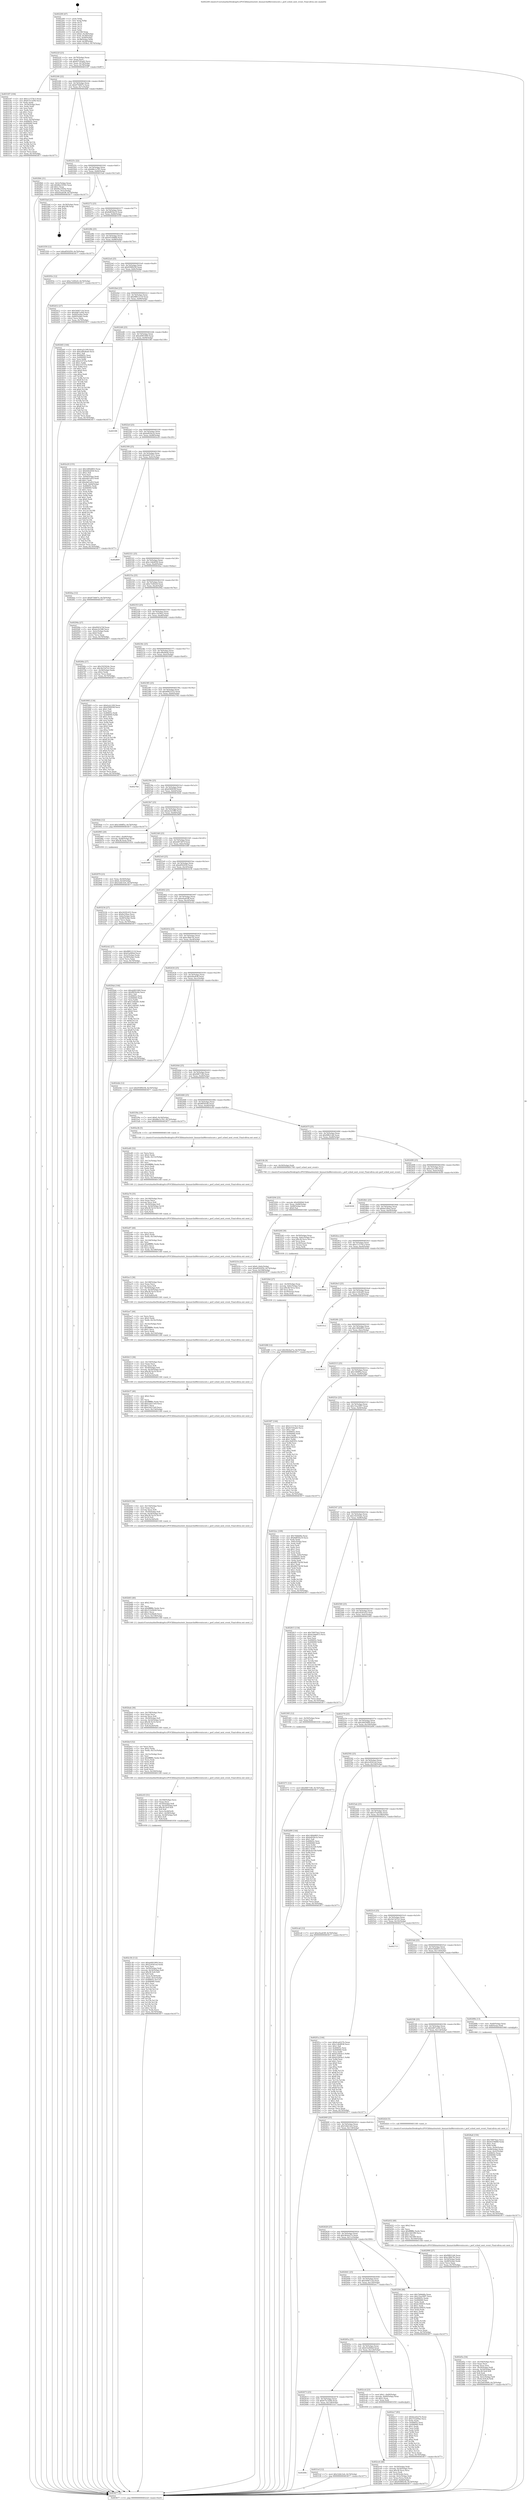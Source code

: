 digraph "0x402200" {
  label = "0x402200 (/mnt/c/Users/mathe/Desktop/tcc/POCII/binaries/extr_linuxarchx86eventscore.c_perf_sched_next_event_Final-ollvm.out::main(0))"
  labelloc = "t"
  node[shape=record]

  Entry [label="",width=0.3,height=0.3,shape=circle,fillcolor=black,style=filled]
  "0x40222f" [label="{
     0x40222f [23]\l
     | [instrs]\l
     &nbsp;&nbsp;0x40222f \<+3\>: mov -0x70(%rbp),%eax\l
     &nbsp;&nbsp;0x402232 \<+2\>: mov %eax,%ecx\l
     &nbsp;&nbsp;0x402234 \<+6\>: sub $0x837d5ad2,%ecx\l
     &nbsp;&nbsp;0x40223a \<+3\>: mov %eax,-0x74(%rbp)\l
     &nbsp;&nbsp;0x40223d \<+3\>: mov %ecx,-0x78(%rbp)\l
     &nbsp;&nbsp;0x402240 \<+6\>: je 0000000000403187 \<main+0xf87\>\l
  }"]
  "0x403187" [label="{
     0x403187 [104]\l
     | [instrs]\l
     &nbsp;&nbsp;0x403187 \<+5\>: mov $0x111574c3,%eax\l
     &nbsp;&nbsp;0x40318c \<+5\>: mov $0x675c3294,%ecx\l
     &nbsp;&nbsp;0x403191 \<+2\>: xor %edx,%edx\l
     &nbsp;&nbsp;0x403193 \<+3\>: mov -0x54(%rbp),%esi\l
     &nbsp;&nbsp;0x403196 \<+2\>: mov %edx,%edi\l
     &nbsp;&nbsp;0x403198 \<+2\>: sub %esi,%edi\l
     &nbsp;&nbsp;0x40319a \<+2\>: mov %edx,%esi\l
     &nbsp;&nbsp;0x40319c \<+3\>: sub $0x1,%esi\l
     &nbsp;&nbsp;0x40319f \<+2\>: add %esi,%edi\l
     &nbsp;&nbsp;0x4031a1 \<+2\>: mov %edx,%esi\l
     &nbsp;&nbsp;0x4031a3 \<+2\>: sub %edi,%esi\l
     &nbsp;&nbsp;0x4031a5 \<+3\>: mov %esi,-0x54(%rbp)\l
     &nbsp;&nbsp;0x4031a8 \<+7\>: mov 0x40605c,%esi\l
     &nbsp;&nbsp;0x4031af \<+7\>: mov 0x406060,%edi\l
     &nbsp;&nbsp;0x4031b6 \<+3\>: sub $0x1,%edx\l
     &nbsp;&nbsp;0x4031b9 \<+3\>: mov %esi,%r8d\l
     &nbsp;&nbsp;0x4031bc \<+3\>: add %edx,%r8d\l
     &nbsp;&nbsp;0x4031bf \<+4\>: imul %r8d,%esi\l
     &nbsp;&nbsp;0x4031c3 \<+3\>: and $0x1,%esi\l
     &nbsp;&nbsp;0x4031c6 \<+3\>: cmp $0x0,%esi\l
     &nbsp;&nbsp;0x4031c9 \<+4\>: sete %r9b\l
     &nbsp;&nbsp;0x4031cd \<+3\>: cmp $0xa,%edi\l
     &nbsp;&nbsp;0x4031d0 \<+4\>: setl %r10b\l
     &nbsp;&nbsp;0x4031d4 \<+3\>: mov %r9b,%r11b\l
     &nbsp;&nbsp;0x4031d7 \<+3\>: and %r10b,%r11b\l
     &nbsp;&nbsp;0x4031da \<+3\>: xor %r10b,%r9b\l
     &nbsp;&nbsp;0x4031dd \<+3\>: or %r9b,%r11b\l
     &nbsp;&nbsp;0x4031e0 \<+4\>: test $0x1,%r11b\l
     &nbsp;&nbsp;0x4031e4 \<+3\>: cmovne %ecx,%eax\l
     &nbsp;&nbsp;0x4031e7 \<+3\>: mov %eax,-0x70(%rbp)\l
     &nbsp;&nbsp;0x4031ea \<+5\>: jmp 0000000000403677 \<main+0x1477\>\l
  }"]
  "0x402246" [label="{
     0x402246 [22]\l
     | [instrs]\l
     &nbsp;&nbsp;0x402246 \<+5\>: jmp 000000000040224b \<main+0x4b\>\l
     &nbsp;&nbsp;0x40224b \<+3\>: mov -0x74(%rbp),%eax\l
     &nbsp;&nbsp;0x40224e \<+5\>: sub $0x875fd07e,%eax\l
     &nbsp;&nbsp;0x402253 \<+3\>: mov %eax,-0x7c(%rbp)\l
     &nbsp;&nbsp;0x402256 \<+6\>: je 0000000000402fb6 \<main+0xdb6\>\l
  }"]
  Exit [label="",width=0.3,height=0.3,shape=circle,fillcolor=black,style=filled,peripheries=2]
  "0x402fb6" [label="{
     0x402fb6 [31]\l
     | [instrs]\l
     &nbsp;&nbsp;0x402fb6 \<+3\>: mov -0x5c(%rbp),%eax\l
     &nbsp;&nbsp;0x402fb9 \<+5\>: add $0x8ba16502,%eax\l
     &nbsp;&nbsp;0x402fbe \<+3\>: add $0x1,%eax\l
     &nbsp;&nbsp;0x402fc1 \<+5\>: sub $0x8ba16502,%eax\l
     &nbsp;&nbsp;0x402fc6 \<+3\>: mov %eax,-0x5c(%rbp)\l
     &nbsp;&nbsp;0x402fc9 \<+7\>: movl $0xe0aa63ff,-0x70(%rbp)\l
     &nbsp;&nbsp;0x402fd0 \<+5\>: jmp 0000000000403677 \<main+0x1477\>\l
  }"]
  "0x40225c" [label="{
     0x40225c [22]\l
     | [instrs]\l
     &nbsp;&nbsp;0x40225c \<+5\>: jmp 0000000000402261 \<main+0x61\>\l
     &nbsp;&nbsp;0x402261 \<+3\>: mov -0x74(%rbp),%eax\l
     &nbsp;&nbsp;0x402264 \<+5\>: sub $0x88e1a765,%eax\l
     &nbsp;&nbsp;0x402269 \<+3\>: mov %eax,-0x80(%rbp)\l
     &nbsp;&nbsp;0x40226c \<+6\>: je 00000000004033ad \<main+0x11ad\>\l
  }"]
  "0x403371" [label="{
     0x403371 [12]\l
     | [instrs]\l
     &nbsp;&nbsp;0x403371 \<+7\>: movl $0xf4f67106,-0x70(%rbp)\l
     &nbsp;&nbsp;0x403378 \<+5\>: jmp 0000000000403677 \<main+0x1477\>\l
  }"]
  "0x4033ad" [label="{
     0x4033ad [21]\l
     | [instrs]\l
     &nbsp;&nbsp;0x4033ad \<+3\>: mov -0x34(%rbp),%eax\l
     &nbsp;&nbsp;0x4033b0 \<+7\>: add $0x168,%rsp\l
     &nbsp;&nbsp;0x4033b7 \<+1\>: pop %rbx\l
     &nbsp;&nbsp;0x4033b8 \<+2\>: pop %r12\l
     &nbsp;&nbsp;0x4033ba \<+2\>: pop %r13\l
     &nbsp;&nbsp;0x4033bc \<+2\>: pop %r14\l
     &nbsp;&nbsp;0x4033be \<+2\>: pop %r15\l
     &nbsp;&nbsp;0x4033c0 \<+1\>: pop %rbp\l
     &nbsp;&nbsp;0x4033c1 \<+1\>: ret\l
  }"]
  "0x402272" [label="{
     0x402272 [25]\l
     | [instrs]\l
     &nbsp;&nbsp;0x402272 \<+5\>: jmp 0000000000402277 \<main+0x77\>\l
     &nbsp;&nbsp;0x402277 \<+3\>: mov -0x74(%rbp),%eax\l
     &nbsp;&nbsp;0x40227a \<+5\>: sub $0x8d859a19,%eax\l
     &nbsp;&nbsp;0x40227f \<+6\>: mov %eax,-0x84(%rbp)\l
     &nbsp;&nbsp;0x402285 \<+6\>: je 0000000000403359 \<main+0x1159\>\l
  }"]
  "0x403288" [label="{
     0x403288 [12]\l
     | [instrs]\l
     &nbsp;&nbsp;0x403288 \<+7\>: movl $0x58c6a27a,-0x70(%rbp)\l
     &nbsp;&nbsp;0x40328f \<+5\>: jmp 0000000000403677 \<main+0x1477\>\l
  }"]
  "0x403359" [label="{
     0x403359 [12]\l
     | [instrs]\l
     &nbsp;&nbsp;0x403359 \<+7\>: movl $0xdf502f59,-0x70(%rbp)\l
     &nbsp;&nbsp;0x403360 \<+5\>: jmp 0000000000403677 \<main+0x1477\>\l
  }"]
  "0x40228b" [label="{
     0x40228b [25]\l
     | [instrs]\l
     &nbsp;&nbsp;0x40228b \<+5\>: jmp 0000000000402290 \<main+0x90\>\l
     &nbsp;&nbsp;0x402290 \<+3\>: mov -0x74(%rbp),%eax\l
     &nbsp;&nbsp;0x402293 \<+5\>: sub $0x93194f68,%eax\l
     &nbsp;&nbsp;0x402298 \<+6\>: mov %eax,-0x88(%rbp)\l
     &nbsp;&nbsp;0x40229e \<+6\>: je 000000000040293e \<main+0x73e\>\l
  }"]
  "0x40326d" [label="{
     0x40326d [27]\l
     | [instrs]\l
     &nbsp;&nbsp;0x40326d \<+4\>: mov -0x50(%rbp),%rax\l
     &nbsp;&nbsp;0x403271 \<+4\>: movslq -0x6c(%rbp),%rcx\l
     &nbsp;&nbsp;0x403275 \<+4\>: imul $0x38,%rcx,%rcx\l
     &nbsp;&nbsp;0x403279 \<+3\>: add %rcx,%rax\l
     &nbsp;&nbsp;0x40327c \<+4\>: mov 0x30(%rax),%rax\l
     &nbsp;&nbsp;0x403280 \<+3\>: mov %rax,%rdi\l
     &nbsp;&nbsp;0x403283 \<+5\>: call 0000000000401030 \<free@plt\>\l
     | [calls]\l
     &nbsp;&nbsp;0x401030 \{1\} (unknown)\l
  }"]
  "0x40293e" [label="{
     0x40293e [12]\l
     | [instrs]\l
     &nbsp;&nbsp;0x40293e \<+7\>: movl $0xc7e0f2e9,-0x70(%rbp)\l
     &nbsp;&nbsp;0x402945 \<+5\>: jmp 0000000000403677 \<main+0x1477\>\l
  }"]
  "0x4022a4" [label="{
     0x4022a4 [25]\l
     | [instrs]\l
     &nbsp;&nbsp;0x4022a4 \<+5\>: jmp 00000000004022a9 \<main+0xa9\>\l
     &nbsp;&nbsp;0x4022a9 \<+3\>: mov -0x74(%rbp),%eax\l
     &nbsp;&nbsp;0x4022ac \<+5\>: sub $0x959f9258,%eax\l
     &nbsp;&nbsp;0x4022b1 \<+6\>: mov %eax,-0x8c(%rbp)\l
     &nbsp;&nbsp;0x4022b7 \<+6\>: je 0000000000402d12 \<main+0xb12\>\l
  }"]
  "0x40321b" [label="{
     0x40321b [25]\l
     | [instrs]\l
     &nbsp;&nbsp;0x40321b \<+7\>: movl $0x0,-0x6c(%rbp)\l
     &nbsp;&nbsp;0x403222 \<+7\>: movl $0xdf502f59,-0x70(%rbp)\l
     &nbsp;&nbsp;0x403229 \<+6\>: mov %eax,-0x168(%rbp)\l
     &nbsp;&nbsp;0x40322f \<+5\>: jmp 0000000000403677 \<main+0x1477\>\l
  }"]
  "0x402d12" [label="{
     0x402d12 [27]\l
     | [instrs]\l
     &nbsp;&nbsp;0x402d12 \<+5\>: mov $0x5b947c5d,%eax\l
     &nbsp;&nbsp;0x402d17 \<+5\>: mov $0x4d67a264,%ecx\l
     &nbsp;&nbsp;0x402d1c \<+3\>: mov -0x64(%rbp),%edx\l
     &nbsp;&nbsp;0x402d1f \<+3\>: cmp -0x60(%rbp),%edx\l
     &nbsp;&nbsp;0x402d22 \<+3\>: cmovl %ecx,%eax\l
     &nbsp;&nbsp;0x402d25 \<+3\>: mov %eax,-0x70(%rbp)\l
     &nbsp;&nbsp;0x402d28 \<+5\>: jmp 0000000000403677 \<main+0x1477\>\l
  }"]
  "0x4022bd" [label="{
     0x4022bd [25]\l
     | [instrs]\l
     &nbsp;&nbsp;0x4022bd \<+5\>: jmp 00000000004022c2 \<main+0xc2\>\l
     &nbsp;&nbsp;0x4022c2 \<+3\>: mov -0x74(%rbp),%eax\l
     &nbsp;&nbsp;0x4022c5 \<+5\>: sub $0x98812119,%eax\l
     &nbsp;&nbsp;0x4022ca \<+6\>: mov %eax,-0x90(%rbp)\l
     &nbsp;&nbsp;0x4022d0 \<+6\>: je 0000000000402fd5 \<main+0xdd5\>\l
  }"]
  "0x403204" [label="{
     0x403204 [23]\l
     | [instrs]\l
     &nbsp;&nbsp;0x403204 \<+10\>: movabs $0x4040b6,%rdi\l
     &nbsp;&nbsp;0x40320e \<+3\>: mov %eax,-0x68(%rbp)\l
     &nbsp;&nbsp;0x403211 \<+3\>: mov -0x68(%rbp),%esi\l
     &nbsp;&nbsp;0x403214 \<+2\>: mov $0x0,%al\l
     &nbsp;&nbsp;0x403216 \<+5\>: call 0000000000401040 \<printf@plt\>\l
     | [calls]\l
     &nbsp;&nbsp;0x401040 \{1\} (unknown)\l
  }"]
  "0x402fd5" [label="{
     0x402fd5 [144]\l
     | [instrs]\l
     &nbsp;&nbsp;0x402fd5 \<+5\>: mov $0xfca2c169,%eax\l
     &nbsp;&nbsp;0x402fda \<+5\>: mov $0xcd9e4ba6,%ecx\l
     &nbsp;&nbsp;0x402fdf \<+2\>: mov $0x1,%dl\l
     &nbsp;&nbsp;0x402fe1 \<+7\>: mov 0x40605c,%esi\l
     &nbsp;&nbsp;0x402fe8 \<+7\>: mov 0x406060,%edi\l
     &nbsp;&nbsp;0x402fef \<+3\>: mov %esi,%r8d\l
     &nbsp;&nbsp;0x402ff2 \<+7\>: add $0x214725a,%r8d\l
     &nbsp;&nbsp;0x402ff9 \<+4\>: sub $0x1,%r8d\l
     &nbsp;&nbsp;0x402ffd \<+7\>: sub $0x214725a,%r8d\l
     &nbsp;&nbsp;0x403004 \<+4\>: imul %r8d,%esi\l
     &nbsp;&nbsp;0x403008 \<+3\>: and $0x1,%esi\l
     &nbsp;&nbsp;0x40300b \<+3\>: cmp $0x0,%esi\l
     &nbsp;&nbsp;0x40300e \<+4\>: sete %r9b\l
     &nbsp;&nbsp;0x403012 \<+3\>: cmp $0xa,%edi\l
     &nbsp;&nbsp;0x403015 \<+4\>: setl %r10b\l
     &nbsp;&nbsp;0x403019 \<+3\>: mov %r9b,%r11b\l
     &nbsp;&nbsp;0x40301c \<+4\>: xor $0xff,%r11b\l
     &nbsp;&nbsp;0x403020 \<+3\>: mov %r10b,%bl\l
     &nbsp;&nbsp;0x403023 \<+3\>: xor $0xff,%bl\l
     &nbsp;&nbsp;0x403026 \<+3\>: xor $0x0,%dl\l
     &nbsp;&nbsp;0x403029 \<+3\>: mov %r11b,%r14b\l
     &nbsp;&nbsp;0x40302c \<+4\>: and $0x0,%r14b\l
     &nbsp;&nbsp;0x403030 \<+3\>: and %dl,%r9b\l
     &nbsp;&nbsp;0x403033 \<+3\>: mov %bl,%r15b\l
     &nbsp;&nbsp;0x403036 \<+4\>: and $0x0,%r15b\l
     &nbsp;&nbsp;0x40303a \<+3\>: and %dl,%r10b\l
     &nbsp;&nbsp;0x40303d \<+3\>: or %r9b,%r14b\l
     &nbsp;&nbsp;0x403040 \<+3\>: or %r10b,%r15b\l
     &nbsp;&nbsp;0x403043 \<+3\>: xor %r15b,%r14b\l
     &nbsp;&nbsp;0x403046 \<+3\>: or %bl,%r11b\l
     &nbsp;&nbsp;0x403049 \<+4\>: xor $0xff,%r11b\l
     &nbsp;&nbsp;0x40304d \<+3\>: or $0x0,%dl\l
     &nbsp;&nbsp;0x403050 \<+3\>: and %dl,%r11b\l
     &nbsp;&nbsp;0x403053 \<+3\>: or %r11b,%r14b\l
     &nbsp;&nbsp;0x403056 \<+4\>: test $0x1,%r14b\l
     &nbsp;&nbsp;0x40305a \<+3\>: cmovne %ecx,%eax\l
     &nbsp;&nbsp;0x40305d \<+3\>: mov %eax,-0x70(%rbp)\l
     &nbsp;&nbsp;0x403060 \<+5\>: jmp 0000000000403677 \<main+0x1477\>\l
  }"]
  "0x4022d6" [label="{
     0x4022d6 [25]\l
     | [instrs]\l
     &nbsp;&nbsp;0x4022d6 \<+5\>: jmp 00000000004022db \<main+0xdb\>\l
     &nbsp;&nbsp;0x4022db \<+3\>: mov -0x74(%rbp),%eax\l
     &nbsp;&nbsp;0x4022de \<+5\>: sub $0xab901069,%eax\l
     &nbsp;&nbsp;0x4022e3 \<+6\>: mov %eax,-0x94(%rbp)\l
     &nbsp;&nbsp;0x4022e9 \<+6\>: je 00000000004033f6 \<main+0x11f6\>\l
  }"]
  "0x40268c" [label="{
     0x40268c\l
  }", style=dashed]
  "0x4033f6" [label="{
     0x4033f6\l
  }", style=dashed]
  "0x4022ef" [label="{
     0x4022ef [25]\l
     | [instrs]\l
     &nbsp;&nbsp;0x4022ef \<+5\>: jmp 00000000004022f4 \<main+0xf4\>\l
     &nbsp;&nbsp;0x4022f4 \<+3\>: mov -0x74(%rbp),%eax\l
     &nbsp;&nbsp;0x4022f7 \<+5\>: sub $0xb493fe1b,%eax\l
     &nbsp;&nbsp;0x4022fc \<+6\>: mov %eax,-0x98(%rbp)\l
     &nbsp;&nbsp;0x402302 \<+6\>: je 0000000000402e20 \<main+0xc20\>\l
  }"]
  "0x4031ef" [label="{
     0x4031ef [12]\l
     | [instrs]\l
     &nbsp;&nbsp;0x4031ef \<+7\>: movl $0x52bfc3e4,-0x70(%rbp)\l
     &nbsp;&nbsp;0x4031f6 \<+5\>: jmp 0000000000403677 \<main+0x1477\>\l
  }"]
  "0x402e20" [label="{
     0x402e20 [155]\l
     | [instrs]\l
     &nbsp;&nbsp;0x402e20 \<+5\>: mov $0x1484d803,%eax\l
     &nbsp;&nbsp;0x402e25 \<+5\>: mov $0xf2fee838,%ecx\l
     &nbsp;&nbsp;0x402e2a \<+2\>: mov $0x1,%dl\l
     &nbsp;&nbsp;0x402e2c \<+2\>: xor %esi,%esi\l
     &nbsp;&nbsp;0x402e2e \<+3\>: mov -0x64(%rbp),%edi\l
     &nbsp;&nbsp;0x402e31 \<+6\>: sub $0xeb61a91f,%edi\l
     &nbsp;&nbsp;0x402e37 \<+3\>: add $0x1,%edi\l
     &nbsp;&nbsp;0x402e3a \<+6\>: add $0xeb61a91f,%edi\l
     &nbsp;&nbsp;0x402e40 \<+3\>: mov %edi,-0x64(%rbp)\l
     &nbsp;&nbsp;0x402e43 \<+7\>: mov 0x40605c,%edi\l
     &nbsp;&nbsp;0x402e4a \<+8\>: mov 0x406060,%r8d\l
     &nbsp;&nbsp;0x402e52 \<+3\>: sub $0x1,%esi\l
     &nbsp;&nbsp;0x402e55 \<+3\>: mov %edi,%r9d\l
     &nbsp;&nbsp;0x402e58 \<+3\>: add %esi,%r9d\l
     &nbsp;&nbsp;0x402e5b \<+4\>: imul %r9d,%edi\l
     &nbsp;&nbsp;0x402e5f \<+3\>: and $0x1,%edi\l
     &nbsp;&nbsp;0x402e62 \<+3\>: cmp $0x0,%edi\l
     &nbsp;&nbsp;0x402e65 \<+4\>: sete %r10b\l
     &nbsp;&nbsp;0x402e69 \<+4\>: cmp $0xa,%r8d\l
     &nbsp;&nbsp;0x402e6d \<+4\>: setl %r11b\l
     &nbsp;&nbsp;0x402e71 \<+3\>: mov %r10b,%bl\l
     &nbsp;&nbsp;0x402e74 \<+3\>: xor $0xff,%bl\l
     &nbsp;&nbsp;0x402e77 \<+3\>: mov %r11b,%r14b\l
     &nbsp;&nbsp;0x402e7a \<+4\>: xor $0xff,%r14b\l
     &nbsp;&nbsp;0x402e7e \<+3\>: xor $0x1,%dl\l
     &nbsp;&nbsp;0x402e81 \<+3\>: mov %bl,%r15b\l
     &nbsp;&nbsp;0x402e84 \<+4\>: and $0xff,%r15b\l
     &nbsp;&nbsp;0x402e88 \<+3\>: and %dl,%r10b\l
     &nbsp;&nbsp;0x402e8b \<+3\>: mov %r14b,%r12b\l
     &nbsp;&nbsp;0x402e8e \<+4\>: and $0xff,%r12b\l
     &nbsp;&nbsp;0x402e92 \<+3\>: and %dl,%r11b\l
     &nbsp;&nbsp;0x402e95 \<+3\>: or %r10b,%r15b\l
     &nbsp;&nbsp;0x402e98 \<+3\>: or %r11b,%r12b\l
     &nbsp;&nbsp;0x402e9b \<+3\>: xor %r12b,%r15b\l
     &nbsp;&nbsp;0x402e9e \<+3\>: or %r14b,%bl\l
     &nbsp;&nbsp;0x402ea1 \<+3\>: xor $0xff,%bl\l
     &nbsp;&nbsp;0x402ea4 \<+3\>: or $0x1,%dl\l
     &nbsp;&nbsp;0x402ea7 \<+2\>: and %dl,%bl\l
     &nbsp;&nbsp;0x402ea9 \<+3\>: or %bl,%r15b\l
     &nbsp;&nbsp;0x402eac \<+4\>: test $0x1,%r15b\l
     &nbsp;&nbsp;0x402eb0 \<+3\>: cmovne %ecx,%eax\l
     &nbsp;&nbsp;0x402eb3 \<+3\>: mov %eax,-0x70(%rbp)\l
     &nbsp;&nbsp;0x402eb6 \<+5\>: jmp 0000000000403677 \<main+0x1477\>\l
  }"]
  "0x402308" [label="{
     0x402308 [25]\l
     | [instrs]\l
     &nbsp;&nbsp;0x402308 \<+5\>: jmp 000000000040230d \<main+0x10d\>\l
     &nbsp;&nbsp;0x40230d \<+3\>: mov -0x74(%rbp),%eax\l
     &nbsp;&nbsp;0x402310 \<+5\>: sub $0xbbd57b51,%eax\l
     &nbsp;&nbsp;0x402315 \<+6\>: mov %eax,-0x9c(%rbp)\l
     &nbsp;&nbsp;0x40231b \<+6\>: je 0000000000402809 \<main+0x609\>\l
  }"]
  "0x402d5a" [label="{
     0x402d5a [54]\l
     | [instrs]\l
     &nbsp;&nbsp;0x402d5a \<+6\>: mov -0x164(%rbp),%ecx\l
     &nbsp;&nbsp;0x402d60 \<+3\>: imul %eax,%ecx\l
     &nbsp;&nbsp;0x402d63 \<+3\>: movslq %ecx,%rsi\l
     &nbsp;&nbsp;0x402d66 \<+4\>: mov -0x50(%rbp),%rdi\l
     &nbsp;&nbsp;0x402d6a \<+4\>: movslq -0x54(%rbp),%r8\l
     &nbsp;&nbsp;0x402d6e \<+4\>: imul $0x38,%r8,%r8\l
     &nbsp;&nbsp;0x402d72 \<+3\>: add %r8,%rdi\l
     &nbsp;&nbsp;0x402d75 \<+4\>: mov 0x30(%rdi),%rdi\l
     &nbsp;&nbsp;0x402d79 \<+4\>: movslq -0x5c(%rbp),%r8\l
     &nbsp;&nbsp;0x402d7d \<+4\>: mov (%rdi,%r8,8),%rdi\l
     &nbsp;&nbsp;0x402d81 \<+3\>: mov %rsi,(%rdi)\l
     &nbsp;&nbsp;0x402d84 \<+7\>: movl $0x2b6594f9,-0x70(%rbp)\l
     &nbsp;&nbsp;0x402d8b \<+5\>: jmp 0000000000403677 \<main+0x1477\>\l
  }"]
  "0x402809" [label="{
     0x402809\l
  }", style=dashed]
  "0x402321" [label="{
     0x402321 [25]\l
     | [instrs]\l
     &nbsp;&nbsp;0x402321 \<+5\>: jmp 0000000000402326 \<main+0x126\>\l
     &nbsp;&nbsp;0x402326 \<+3\>: mov -0x74(%rbp),%eax\l
     &nbsp;&nbsp;0x402329 \<+5\>: sub $0xc1db4838,%eax\l
     &nbsp;&nbsp;0x40232e \<+6\>: mov %eax,-0xa0(%rbp)\l
     &nbsp;&nbsp;0x402334 \<+6\>: je 0000000000402faa \<main+0xdaa\>\l
  }"]
  "0x402d32" [label="{
     0x402d32 [40]\l
     | [instrs]\l
     &nbsp;&nbsp;0x402d32 \<+5\>: mov $0x2,%ecx\l
     &nbsp;&nbsp;0x402d37 \<+1\>: cltd\l
     &nbsp;&nbsp;0x402d38 \<+2\>: idiv %ecx\l
     &nbsp;&nbsp;0x402d3a \<+6\>: imul $0xfffffffe,%edx,%ecx\l
     &nbsp;&nbsp;0x402d40 \<+6\>: add $0xc3d2389,%ecx\l
     &nbsp;&nbsp;0x402d46 \<+3\>: add $0x1,%ecx\l
     &nbsp;&nbsp;0x402d49 \<+6\>: sub $0xc3d2389,%ecx\l
     &nbsp;&nbsp;0x402d4f \<+6\>: mov %ecx,-0x164(%rbp)\l
     &nbsp;&nbsp;0x402d55 \<+5\>: call 0000000000401160 \<next_i\>\l
     | [calls]\l
     &nbsp;&nbsp;0x401160 \{1\} (/mnt/c/Users/mathe/Desktop/tcc/POCII/binaries/extr_linuxarchx86eventscore.c_perf_sched_next_event_Final-ollvm.out::next_i)\l
  }"]
  "0x402faa" [label="{
     0x402faa [12]\l
     | [instrs]\l
     &nbsp;&nbsp;0x402faa \<+7\>: movl $0x875fd07e,-0x70(%rbp)\l
     &nbsp;&nbsp;0x402fb1 \<+5\>: jmp 0000000000403677 \<main+0x1477\>\l
  }"]
  "0x40233a" [label="{
     0x40233a [25]\l
     | [instrs]\l
     &nbsp;&nbsp;0x40233a \<+5\>: jmp 000000000040233f \<main+0x13f\>\l
     &nbsp;&nbsp;0x40233f \<+3\>: mov -0x74(%rbp),%eax\l
     &nbsp;&nbsp;0x402342 \<+5\>: sub $0xc7e0f2e9,%eax\l
     &nbsp;&nbsp;0x402347 \<+6\>: mov %eax,-0xa4(%rbp)\l
     &nbsp;&nbsp;0x40234d \<+6\>: je 000000000040294a \<main+0x74a\>\l
  }"]
  "0x402ce4" [label="{
     0x402ce4 [46]\l
     | [instrs]\l
     &nbsp;&nbsp;0x402ce4 \<+4\>: mov -0x50(%rbp),%rdi\l
     &nbsp;&nbsp;0x402ce8 \<+4\>: movslq -0x54(%rbp),%rcx\l
     &nbsp;&nbsp;0x402cec \<+4\>: imul $0x38,%rcx,%rcx\l
     &nbsp;&nbsp;0x402cf0 \<+3\>: add %rcx,%rdi\l
     &nbsp;&nbsp;0x402cf3 \<+4\>: mov 0x30(%rdi),%rcx\l
     &nbsp;&nbsp;0x402cf7 \<+4\>: movslq -0x5c(%rbp),%rdi\l
     &nbsp;&nbsp;0x402cfb \<+4\>: mov %rax,(%rcx,%rdi,8)\l
     &nbsp;&nbsp;0x402cff \<+7\>: movl $0x0,-0x64(%rbp)\l
     &nbsp;&nbsp;0x402d06 \<+7\>: movl $0x959f9258,-0x70(%rbp)\l
     &nbsp;&nbsp;0x402d0d \<+5\>: jmp 0000000000403677 \<main+0x1477\>\l
  }"]
  "0x40294a" [label="{
     0x40294a [27]\l
     | [instrs]\l
     &nbsp;&nbsp;0x40294a \<+5\>: mov $0x6941b74f,%eax\l
     &nbsp;&nbsp;0x40294f \<+5\>: mov $0xda1b19f6,%ecx\l
     &nbsp;&nbsp;0x402954 \<+3\>: mov -0x2c(%rbp),%edx\l
     &nbsp;&nbsp;0x402957 \<+3\>: cmp $0x0,%edx\l
     &nbsp;&nbsp;0x40295a \<+3\>: cmove %ecx,%eax\l
     &nbsp;&nbsp;0x40295d \<+3\>: mov %eax,-0x70(%rbp)\l
     &nbsp;&nbsp;0x402960 \<+5\>: jmp 0000000000403677 \<main+0x1477\>\l
  }"]
  "0x402353" [label="{
     0x402353 [25]\l
     | [instrs]\l
     &nbsp;&nbsp;0x402353 \<+5\>: jmp 0000000000402358 \<main+0x158\>\l
     &nbsp;&nbsp;0x402358 \<+3\>: mov -0x74(%rbp),%eax\l
     &nbsp;&nbsp;0x40235b \<+5\>: sub $0xcc1658e2,%eax\l
     &nbsp;&nbsp;0x402360 \<+6\>: mov %eax,-0xa8(%rbp)\l
     &nbsp;&nbsp;0x402366 \<+6\>: je 00000000004026fa \<main+0x4fa\>\l
  }"]
  "0x402673" [label="{
     0x402673 [25]\l
     | [instrs]\l
     &nbsp;&nbsp;0x402673 \<+5\>: jmp 0000000000402678 \<main+0x478\>\l
     &nbsp;&nbsp;0x402678 \<+3\>: mov -0x74(%rbp),%eax\l
     &nbsp;&nbsp;0x40267b \<+5\>: sub $0x675c3294,%eax\l
     &nbsp;&nbsp;0x402680 \<+6\>: mov %eax,-0x128(%rbp)\l
     &nbsp;&nbsp;0x402686 \<+6\>: je 00000000004031ef \<main+0xfef\>\l
  }"]
  "0x4026fa" [label="{
     0x4026fa [27]\l
     | [instrs]\l
     &nbsp;&nbsp;0x4026fa \<+5\>: mov $0x192502dc,%eax\l
     &nbsp;&nbsp;0x4026ff \<+5\>: mov $0x3b15d7e2,%ecx\l
     &nbsp;&nbsp;0x402704 \<+3\>: mov -0x30(%rbp),%edx\l
     &nbsp;&nbsp;0x402707 \<+3\>: cmp $0x2,%edx\l
     &nbsp;&nbsp;0x40270a \<+3\>: cmovne %ecx,%eax\l
     &nbsp;&nbsp;0x40270d \<+3\>: mov %eax,-0x70(%rbp)\l
     &nbsp;&nbsp;0x402710 \<+5\>: jmp 0000000000403677 \<main+0x1477\>\l
  }"]
  "0x40236c" [label="{
     0x40236c [25]\l
     | [instrs]\l
     &nbsp;&nbsp;0x40236c \<+5\>: jmp 0000000000402371 \<main+0x171\>\l
     &nbsp;&nbsp;0x402371 \<+3\>: mov -0x74(%rbp),%eax\l
     &nbsp;&nbsp;0x402374 \<+5\>: sub $0xcd9e4ba6,%eax\l
     &nbsp;&nbsp;0x402379 \<+6\>: mov %eax,-0xac(%rbp)\l
     &nbsp;&nbsp;0x40237f \<+6\>: je 0000000000403065 \<main+0xe65\>\l
  }"]
  "0x403677" [label="{
     0x403677 [5]\l
     | [instrs]\l
     &nbsp;&nbsp;0x403677 \<+5\>: jmp 000000000040222f \<main+0x2f\>\l
  }"]
  "0x402200" [label="{
     0x402200 [47]\l
     | [instrs]\l
     &nbsp;&nbsp;0x402200 \<+1\>: push %rbp\l
     &nbsp;&nbsp;0x402201 \<+3\>: mov %rsp,%rbp\l
     &nbsp;&nbsp;0x402204 \<+2\>: push %r15\l
     &nbsp;&nbsp;0x402206 \<+2\>: push %r14\l
     &nbsp;&nbsp;0x402208 \<+2\>: push %r13\l
     &nbsp;&nbsp;0x40220a \<+2\>: push %r12\l
     &nbsp;&nbsp;0x40220c \<+1\>: push %rbx\l
     &nbsp;&nbsp;0x40220d \<+7\>: sub $0x168,%rsp\l
     &nbsp;&nbsp;0x402214 \<+7\>: movl $0x0,-0x34(%rbp)\l
     &nbsp;&nbsp;0x40221b \<+3\>: mov %edi,-0x38(%rbp)\l
     &nbsp;&nbsp;0x40221e \<+4\>: mov %rsi,-0x40(%rbp)\l
     &nbsp;&nbsp;0x402222 \<+3\>: mov -0x38(%rbp),%edi\l
     &nbsp;&nbsp;0x402225 \<+3\>: mov %edi,-0x30(%rbp)\l
     &nbsp;&nbsp;0x402228 \<+7\>: movl $0xcc1658e2,-0x70(%rbp)\l
  }"]
  "0x402ccd" [label="{
     0x402ccd [23]\l
     | [instrs]\l
     &nbsp;&nbsp;0x402ccd \<+7\>: movl $0x1,-0x60(%rbp)\l
     &nbsp;&nbsp;0x402cd4 \<+4\>: movslq -0x60(%rbp),%rax\l
     &nbsp;&nbsp;0x402cd8 \<+4\>: shl $0x3,%rax\l
     &nbsp;&nbsp;0x402cdc \<+3\>: mov %rax,%rdi\l
     &nbsp;&nbsp;0x402cdf \<+5\>: call 0000000000401050 \<malloc@plt\>\l
     | [calls]\l
     &nbsp;&nbsp;0x401050 \{1\} (unknown)\l
  }"]
  "0x403065" [label="{
     0x403065 [134]\l
     | [instrs]\l
     &nbsp;&nbsp;0x403065 \<+5\>: mov $0xfca2c169,%eax\l
     &nbsp;&nbsp;0x40306a \<+5\>: mov $0xd569f30f,%ecx\l
     &nbsp;&nbsp;0x40306f \<+2\>: mov $0x1,%dl\l
     &nbsp;&nbsp;0x403071 \<+2\>: xor %esi,%esi\l
     &nbsp;&nbsp;0x403073 \<+7\>: mov 0x40605c,%edi\l
     &nbsp;&nbsp;0x40307a \<+8\>: mov 0x406060,%r8d\l
     &nbsp;&nbsp;0x403082 \<+3\>: sub $0x1,%esi\l
     &nbsp;&nbsp;0x403085 \<+3\>: mov %edi,%r9d\l
     &nbsp;&nbsp;0x403088 \<+3\>: add %esi,%r9d\l
     &nbsp;&nbsp;0x40308b \<+4\>: imul %r9d,%edi\l
     &nbsp;&nbsp;0x40308f \<+3\>: and $0x1,%edi\l
     &nbsp;&nbsp;0x403092 \<+3\>: cmp $0x0,%edi\l
     &nbsp;&nbsp;0x403095 \<+4\>: sete %r10b\l
     &nbsp;&nbsp;0x403099 \<+4\>: cmp $0xa,%r8d\l
     &nbsp;&nbsp;0x40309d \<+4\>: setl %r11b\l
     &nbsp;&nbsp;0x4030a1 \<+3\>: mov %r10b,%bl\l
     &nbsp;&nbsp;0x4030a4 \<+3\>: xor $0xff,%bl\l
     &nbsp;&nbsp;0x4030a7 \<+3\>: mov %r11b,%r14b\l
     &nbsp;&nbsp;0x4030aa \<+4\>: xor $0xff,%r14b\l
     &nbsp;&nbsp;0x4030ae \<+3\>: xor $0x0,%dl\l
     &nbsp;&nbsp;0x4030b1 \<+3\>: mov %bl,%r15b\l
     &nbsp;&nbsp;0x4030b4 \<+4\>: and $0x0,%r15b\l
     &nbsp;&nbsp;0x4030b8 \<+3\>: and %dl,%r10b\l
     &nbsp;&nbsp;0x4030bb \<+3\>: mov %r14b,%r12b\l
     &nbsp;&nbsp;0x4030be \<+4\>: and $0x0,%r12b\l
     &nbsp;&nbsp;0x4030c2 \<+3\>: and %dl,%r11b\l
     &nbsp;&nbsp;0x4030c5 \<+3\>: or %r10b,%r15b\l
     &nbsp;&nbsp;0x4030c8 \<+3\>: or %r11b,%r12b\l
     &nbsp;&nbsp;0x4030cb \<+3\>: xor %r12b,%r15b\l
     &nbsp;&nbsp;0x4030ce \<+3\>: or %r14b,%bl\l
     &nbsp;&nbsp;0x4030d1 \<+3\>: xor $0xff,%bl\l
     &nbsp;&nbsp;0x4030d4 \<+3\>: or $0x0,%dl\l
     &nbsp;&nbsp;0x4030d7 \<+2\>: and %dl,%bl\l
     &nbsp;&nbsp;0x4030d9 \<+3\>: or %bl,%r15b\l
     &nbsp;&nbsp;0x4030dc \<+4\>: test $0x1,%r15b\l
     &nbsp;&nbsp;0x4030e0 \<+3\>: cmovne %ecx,%eax\l
     &nbsp;&nbsp;0x4030e3 \<+3\>: mov %eax,-0x70(%rbp)\l
     &nbsp;&nbsp;0x4030e6 \<+5\>: jmp 0000000000403677 \<main+0x1477\>\l
  }"]
  "0x402385" [label="{
     0x402385 [25]\l
     | [instrs]\l
     &nbsp;&nbsp;0x402385 \<+5\>: jmp 000000000040238a \<main+0x18a\>\l
     &nbsp;&nbsp;0x40238a \<+3\>: mov -0x74(%rbp),%eax\l
     &nbsp;&nbsp;0x40238d \<+5\>: sub $0xd0822533,%eax\l
     &nbsp;&nbsp;0x402392 \<+6\>: mov %eax,-0xb0(%rbp)\l
     &nbsp;&nbsp;0x402398 \<+6\>: je 000000000040276d \<main+0x56d\>\l
  }"]
  "0x40265a" [label="{
     0x40265a [25]\l
     | [instrs]\l
     &nbsp;&nbsp;0x40265a \<+5\>: jmp 000000000040265f \<main+0x45f\>\l
     &nbsp;&nbsp;0x40265f \<+3\>: mov -0x74(%rbp),%eax\l
     &nbsp;&nbsp;0x402662 \<+5\>: sub $0x63a940ef,%eax\l
     &nbsp;&nbsp;0x402667 \<+6\>: mov %eax,-0x124(%rbp)\l
     &nbsp;&nbsp;0x40266d \<+6\>: je 0000000000402ccd \<main+0xacd\>\l
  }"]
  "0x40276d" [label="{
     0x40276d\l
  }", style=dashed]
  "0x40239e" [label="{
     0x40239e [25]\l
     | [instrs]\l
     &nbsp;&nbsp;0x40239e \<+5\>: jmp 00000000004023a3 \<main+0x1a3\>\l
     &nbsp;&nbsp;0x4023a3 \<+3\>: mov -0x74(%rbp),%eax\l
     &nbsp;&nbsp;0x4023a6 \<+5\>: sub $0xd569f30f,%eax\l
     &nbsp;&nbsp;0x4023ab \<+6\>: mov %eax,-0xb4(%rbp)\l
     &nbsp;&nbsp;0x4023b1 \<+6\>: je 00000000004030eb \<main+0xeeb\>\l
  }"]
  "0x402ec7" [label="{
     0x402ec7 [83]\l
     | [instrs]\l
     &nbsp;&nbsp;0x402ec7 \<+5\>: mov $0x6cad227b,%eax\l
     &nbsp;&nbsp;0x402ecc \<+5\>: mov $0x37ea05be,%ecx\l
     &nbsp;&nbsp;0x402ed1 \<+2\>: xor %edx,%edx\l
     &nbsp;&nbsp;0x402ed3 \<+7\>: mov 0x40605c,%esi\l
     &nbsp;&nbsp;0x402eda \<+7\>: mov 0x406060,%edi\l
     &nbsp;&nbsp;0x402ee1 \<+3\>: sub $0x1,%edx\l
     &nbsp;&nbsp;0x402ee4 \<+3\>: mov %esi,%r8d\l
     &nbsp;&nbsp;0x402ee7 \<+3\>: add %edx,%r8d\l
     &nbsp;&nbsp;0x402eea \<+4\>: imul %r8d,%esi\l
     &nbsp;&nbsp;0x402eee \<+3\>: and $0x1,%esi\l
     &nbsp;&nbsp;0x402ef1 \<+3\>: cmp $0x0,%esi\l
     &nbsp;&nbsp;0x402ef4 \<+4\>: sete %r9b\l
     &nbsp;&nbsp;0x402ef8 \<+3\>: cmp $0xa,%edi\l
     &nbsp;&nbsp;0x402efb \<+4\>: setl %r10b\l
     &nbsp;&nbsp;0x402eff \<+3\>: mov %r9b,%r11b\l
     &nbsp;&nbsp;0x402f02 \<+3\>: and %r10b,%r11b\l
     &nbsp;&nbsp;0x402f05 \<+3\>: xor %r10b,%r9b\l
     &nbsp;&nbsp;0x402f08 \<+3\>: or %r9b,%r11b\l
     &nbsp;&nbsp;0x402f0b \<+4\>: test $0x1,%r11b\l
     &nbsp;&nbsp;0x402f0f \<+3\>: cmovne %ecx,%eax\l
     &nbsp;&nbsp;0x402f12 \<+3\>: mov %eax,-0x70(%rbp)\l
     &nbsp;&nbsp;0x402f15 \<+5\>: jmp 0000000000403677 \<main+0x1477\>\l
  }"]
  "0x4030eb" [label="{
     0x4030eb [12]\l
     | [instrs]\l
     &nbsp;&nbsp;0x4030eb \<+7\>: movl $0x14f4ff5a,-0x70(%rbp)\l
     &nbsp;&nbsp;0x4030f2 \<+5\>: jmp 0000000000403677 \<main+0x1477\>\l
  }"]
  "0x4023b7" [label="{
     0x4023b7 [25]\l
     | [instrs]\l
     &nbsp;&nbsp;0x4023b7 \<+5\>: jmp 00000000004023bc \<main+0x1bc\>\l
     &nbsp;&nbsp;0x4023bc \<+3\>: mov -0x74(%rbp),%eax\l
     &nbsp;&nbsp;0x4023bf \<+5\>: sub $0xda1b19f6,%eax\l
     &nbsp;&nbsp;0x4023c4 \<+6\>: mov %eax,-0xb8(%rbp)\l
     &nbsp;&nbsp;0x4023ca \<+6\>: je 0000000000402965 \<main+0x765\>\l
  }"]
  "0x402641" [label="{
     0x402641 [25]\l
     | [instrs]\l
     &nbsp;&nbsp;0x402641 \<+5\>: jmp 0000000000402646 \<main+0x446\>\l
     &nbsp;&nbsp;0x402646 \<+3\>: mov -0x74(%rbp),%eax\l
     &nbsp;&nbsp;0x402649 \<+5\>: sub $0x5b947c5d,%eax\l
     &nbsp;&nbsp;0x40264e \<+6\>: mov %eax,-0x120(%rbp)\l
     &nbsp;&nbsp;0x402654 \<+6\>: je 0000000000402ec7 \<main+0xcc7\>\l
  }"]
  "0x402965" [label="{
     0x402965 [20]\l
     | [instrs]\l
     &nbsp;&nbsp;0x402965 \<+7\>: movl $0x1,-0x48(%rbp)\l
     &nbsp;&nbsp;0x40296c \<+4\>: movslq -0x48(%rbp),%rax\l
     &nbsp;&nbsp;0x402970 \<+4\>: imul $0x38,%rax,%rdi\l
     &nbsp;&nbsp;0x402974 \<+5\>: call 0000000000401050 \<malloc@plt\>\l
     | [calls]\l
     &nbsp;&nbsp;0x401050 \{1\} (unknown)\l
  }"]
  "0x4023d0" [label="{
     0x4023d0 [25]\l
     | [instrs]\l
     &nbsp;&nbsp;0x4023d0 \<+5\>: jmp 00000000004023d5 \<main+0x1d5\>\l
     &nbsp;&nbsp;0x4023d5 \<+3\>: mov -0x74(%rbp),%eax\l
     &nbsp;&nbsp;0x4023d8 \<+5\>: sub $0xdd97d07f,%eax\l
     &nbsp;&nbsp;0x4023dd \<+6\>: mov %eax,-0xbc(%rbp)\l
     &nbsp;&nbsp;0x4023e3 \<+6\>: je 0000000000403389 \<main+0x1189\>\l
  }"]
  "0x403294" [label="{
     0x403294 [88]\l
     | [instrs]\l
     &nbsp;&nbsp;0x403294 \<+5\>: mov $0x7bfdddfa,%eax\l
     &nbsp;&nbsp;0x403299 \<+5\>: mov $0x15ea3097,%ecx\l
     &nbsp;&nbsp;0x40329e \<+7\>: mov 0x40605c,%edx\l
     &nbsp;&nbsp;0x4032a5 \<+7\>: mov 0x406060,%esi\l
     &nbsp;&nbsp;0x4032ac \<+2\>: mov %edx,%edi\l
     &nbsp;&nbsp;0x4032ae \<+6\>: sub $0xbc584f35,%edi\l
     &nbsp;&nbsp;0x4032b4 \<+3\>: sub $0x1,%edi\l
     &nbsp;&nbsp;0x4032b7 \<+6\>: add $0xbc584f35,%edi\l
     &nbsp;&nbsp;0x4032bd \<+3\>: imul %edi,%edx\l
     &nbsp;&nbsp;0x4032c0 \<+3\>: and $0x1,%edx\l
     &nbsp;&nbsp;0x4032c3 \<+3\>: cmp $0x0,%edx\l
     &nbsp;&nbsp;0x4032c6 \<+4\>: sete %r8b\l
     &nbsp;&nbsp;0x4032ca \<+3\>: cmp $0xa,%esi\l
     &nbsp;&nbsp;0x4032cd \<+4\>: setl %r9b\l
     &nbsp;&nbsp;0x4032d1 \<+3\>: mov %r8b,%r10b\l
     &nbsp;&nbsp;0x4032d4 \<+3\>: and %r9b,%r10b\l
     &nbsp;&nbsp;0x4032d7 \<+3\>: xor %r9b,%r8b\l
     &nbsp;&nbsp;0x4032da \<+3\>: or %r8b,%r10b\l
     &nbsp;&nbsp;0x4032dd \<+4\>: test $0x1,%r10b\l
     &nbsp;&nbsp;0x4032e1 \<+3\>: cmovne %ecx,%eax\l
     &nbsp;&nbsp;0x4032e4 \<+3\>: mov %eax,-0x70(%rbp)\l
     &nbsp;&nbsp;0x4032e7 \<+5\>: jmp 0000000000403677 \<main+0x1477\>\l
  }"]
  "0x403389" [label="{
     0x403389\l
  }", style=dashed]
  "0x4023e9" [label="{
     0x4023e9 [25]\l
     | [instrs]\l
     &nbsp;&nbsp;0x4023e9 \<+5\>: jmp 00000000004023ee \<main+0x1ee\>\l
     &nbsp;&nbsp;0x4023ee \<+3\>: mov -0x74(%rbp),%eax\l
     &nbsp;&nbsp;0x4023f1 \<+5\>: sub $0xdf502f59,%eax\l
     &nbsp;&nbsp;0x4023f6 \<+6\>: mov %eax,-0xc0(%rbp)\l
     &nbsp;&nbsp;0x4023fc \<+6\>: je 0000000000403234 \<main+0x1034\>\l
  }"]
  "0x402c36" [label="{
     0x402c36 [112]\l
     | [instrs]\l
     &nbsp;&nbsp;0x402c36 \<+5\>: mov $0xab901069,%ecx\l
     &nbsp;&nbsp;0x402c3b \<+5\>: mov $0x2c6561ed,%edx\l
     &nbsp;&nbsp;0x402c40 \<+2\>: xor %esi,%esi\l
     &nbsp;&nbsp;0x402c42 \<+4\>: mov -0x50(%rbp),%rdi\l
     &nbsp;&nbsp;0x402c46 \<+4\>: movslq -0x54(%rbp),%r8\l
     &nbsp;&nbsp;0x402c4a \<+4\>: imul $0x38,%r8,%r8\l
     &nbsp;&nbsp;0x402c4e \<+3\>: add %r8,%rdi\l
     &nbsp;&nbsp;0x402c51 \<+4\>: mov %rax,0x30(%rdi)\l
     &nbsp;&nbsp;0x402c55 \<+7\>: movl $0x0,-0x5c(%rbp)\l
     &nbsp;&nbsp;0x402c5c \<+8\>: mov 0x40605c,%r11d\l
     &nbsp;&nbsp;0x402c64 \<+7\>: mov 0x406060,%ebx\l
     &nbsp;&nbsp;0x402c6b \<+3\>: sub $0x1,%esi\l
     &nbsp;&nbsp;0x402c6e \<+3\>: mov %r11d,%r14d\l
     &nbsp;&nbsp;0x402c71 \<+3\>: add %esi,%r14d\l
     &nbsp;&nbsp;0x402c74 \<+4\>: imul %r14d,%r11d\l
     &nbsp;&nbsp;0x402c78 \<+4\>: and $0x1,%r11d\l
     &nbsp;&nbsp;0x402c7c \<+4\>: cmp $0x0,%r11d\l
     &nbsp;&nbsp;0x402c80 \<+4\>: sete %r15b\l
     &nbsp;&nbsp;0x402c84 \<+3\>: cmp $0xa,%ebx\l
     &nbsp;&nbsp;0x402c87 \<+4\>: setl %r12b\l
     &nbsp;&nbsp;0x402c8b \<+3\>: mov %r15b,%r13b\l
     &nbsp;&nbsp;0x402c8e \<+3\>: and %r12b,%r13b\l
     &nbsp;&nbsp;0x402c91 \<+3\>: xor %r12b,%r15b\l
     &nbsp;&nbsp;0x402c94 \<+3\>: or %r15b,%r13b\l
     &nbsp;&nbsp;0x402c97 \<+4\>: test $0x1,%r13b\l
     &nbsp;&nbsp;0x402c9b \<+3\>: cmovne %edx,%ecx\l
     &nbsp;&nbsp;0x402c9e \<+3\>: mov %ecx,-0x70(%rbp)\l
     &nbsp;&nbsp;0x402ca1 \<+5\>: jmp 0000000000403677 \<main+0x1477\>\l
  }"]
  "0x403234" [label="{
     0x403234 [27]\l
     | [instrs]\l
     &nbsp;&nbsp;0x403234 \<+5\>: mov $0x24291d33,%eax\l
     &nbsp;&nbsp;0x403239 \<+5\>: mov $0x6e1f9aa,%ecx\l
     &nbsp;&nbsp;0x40323e \<+3\>: mov -0x6c(%rbp),%edx\l
     &nbsp;&nbsp;0x403241 \<+3\>: cmp -0x48(%rbp),%edx\l
     &nbsp;&nbsp;0x403244 \<+3\>: cmovl %ecx,%eax\l
     &nbsp;&nbsp;0x403247 \<+3\>: mov %eax,-0x70(%rbp)\l
     &nbsp;&nbsp;0x40324a \<+5\>: jmp 0000000000403677 \<main+0x1477\>\l
  }"]
  "0x402402" [label="{
     0x402402 [25]\l
     | [instrs]\l
     &nbsp;&nbsp;0x402402 \<+5\>: jmp 0000000000402407 \<main+0x207\>\l
     &nbsp;&nbsp;0x402407 \<+3\>: mov -0x74(%rbp),%eax\l
     &nbsp;&nbsp;0x40240a \<+5\>: sub $0xe0aa63ff,%eax\l
     &nbsp;&nbsp;0x40240f \<+6\>: mov %eax,-0xc4(%rbp)\l
     &nbsp;&nbsp;0x402415 \<+6\>: je 0000000000402cb2 \<main+0xab2\>\l
  }"]
  "0x402c03" [label="{
     0x402c03 [51]\l
     | [instrs]\l
     &nbsp;&nbsp;0x402c03 \<+6\>: mov -0x160(%rbp),%ecx\l
     &nbsp;&nbsp;0x402c09 \<+3\>: imul %eax,%ecx\l
     &nbsp;&nbsp;0x402c0c \<+4\>: mov -0x50(%rbp),%r8\l
     &nbsp;&nbsp;0x402c10 \<+4\>: movslq -0x54(%rbp),%r9\l
     &nbsp;&nbsp;0x402c14 \<+4\>: imul $0x38,%r9,%r9\l
     &nbsp;&nbsp;0x402c18 \<+3\>: add %r9,%r8\l
     &nbsp;&nbsp;0x402c1b \<+4\>: mov %ecx,0x28(%r8)\l
     &nbsp;&nbsp;0x402c1f \<+7\>: movl $0x1,-0x58(%rbp)\l
     &nbsp;&nbsp;0x402c26 \<+4\>: movslq -0x58(%rbp),%r8\l
     &nbsp;&nbsp;0x402c2a \<+4\>: shl $0x3,%r8\l
     &nbsp;&nbsp;0x402c2e \<+3\>: mov %r8,%rdi\l
     &nbsp;&nbsp;0x402c31 \<+5\>: call 0000000000401050 \<malloc@plt\>\l
     | [calls]\l
     &nbsp;&nbsp;0x401050 \{1\} (unknown)\l
  }"]
  "0x402cb2" [label="{
     0x402cb2 [27]\l
     | [instrs]\l
     &nbsp;&nbsp;0x402cb2 \<+5\>: mov $0x98812119,%eax\l
     &nbsp;&nbsp;0x402cb7 \<+5\>: mov $0x63a940ef,%ecx\l
     &nbsp;&nbsp;0x402cbc \<+3\>: mov -0x5c(%rbp),%edx\l
     &nbsp;&nbsp;0x402cbf \<+3\>: cmp -0x58(%rbp),%edx\l
     &nbsp;&nbsp;0x402cc2 \<+3\>: cmovl %ecx,%eax\l
     &nbsp;&nbsp;0x402cc5 \<+3\>: mov %eax,-0x70(%rbp)\l
     &nbsp;&nbsp;0x402cc8 \<+5\>: jmp 0000000000403677 \<main+0x1477\>\l
  }"]
  "0x40241b" [label="{
     0x40241b [25]\l
     | [instrs]\l
     &nbsp;&nbsp;0x40241b \<+5\>: jmp 0000000000402420 \<main+0x220\>\l
     &nbsp;&nbsp;0x402420 \<+3\>: mov -0x74(%rbp),%eax\l
     &nbsp;&nbsp;0x402423 \<+5\>: sub $0xe3fbb7fe,%eax\l
     &nbsp;&nbsp;0x402428 \<+6\>: mov %eax,-0xc8(%rbp)\l
     &nbsp;&nbsp;0x40242e \<+6\>: je 00000000004029ab \<main+0x7ab\>\l
  }"]
  "0x402bcf" [label="{
     0x402bcf [52]\l
     | [instrs]\l
     &nbsp;&nbsp;0x402bcf \<+2\>: xor %ecx,%ecx\l
     &nbsp;&nbsp;0x402bd1 \<+5\>: mov $0x2,%edx\l
     &nbsp;&nbsp;0x402bd6 \<+6\>: mov %edx,-0x15c(%rbp)\l
     &nbsp;&nbsp;0x402bdc \<+1\>: cltd\l
     &nbsp;&nbsp;0x402bdd \<+6\>: mov -0x15c(%rbp),%esi\l
     &nbsp;&nbsp;0x402be3 \<+2\>: idiv %esi\l
     &nbsp;&nbsp;0x402be5 \<+6\>: imul $0xfffffffe,%edx,%edx\l
     &nbsp;&nbsp;0x402beb \<+2\>: mov %ecx,%edi\l
     &nbsp;&nbsp;0x402bed \<+2\>: sub %edx,%edi\l
     &nbsp;&nbsp;0x402bef \<+2\>: mov %ecx,%edx\l
     &nbsp;&nbsp;0x402bf1 \<+3\>: sub $0x1,%edx\l
     &nbsp;&nbsp;0x402bf4 \<+2\>: add %edx,%edi\l
     &nbsp;&nbsp;0x402bf6 \<+2\>: sub %edi,%ecx\l
     &nbsp;&nbsp;0x402bf8 \<+6\>: mov %ecx,-0x160(%rbp)\l
     &nbsp;&nbsp;0x402bfe \<+5\>: call 0000000000401160 \<next_i\>\l
     | [calls]\l
     &nbsp;&nbsp;0x401160 \{1\} (/mnt/c/Users/mathe/Desktop/tcc/POCII/binaries/extr_linuxarchx86eventscore.c_perf_sched_next_event_Final-ollvm.out::next_i)\l
  }"]
  "0x4029ab" [label="{
     0x4029ab [144]\l
     | [instrs]\l
     &nbsp;&nbsp;0x4029ab \<+5\>: mov $0xab901069,%eax\l
     &nbsp;&nbsp;0x4029b0 \<+5\>: mov $0xf8f59c84,%ecx\l
     &nbsp;&nbsp;0x4029b5 \<+2\>: mov $0x1,%dl\l
     &nbsp;&nbsp;0x4029b7 \<+7\>: mov 0x40605c,%esi\l
     &nbsp;&nbsp;0x4029be \<+7\>: mov 0x406060,%edi\l
     &nbsp;&nbsp;0x4029c5 \<+3\>: mov %esi,%r8d\l
     &nbsp;&nbsp;0x4029c8 \<+7\>: add $0x15df2df1,%r8d\l
     &nbsp;&nbsp;0x4029cf \<+4\>: sub $0x1,%r8d\l
     &nbsp;&nbsp;0x4029d3 \<+7\>: sub $0x15df2df1,%r8d\l
     &nbsp;&nbsp;0x4029da \<+4\>: imul %r8d,%esi\l
     &nbsp;&nbsp;0x4029de \<+3\>: and $0x1,%esi\l
     &nbsp;&nbsp;0x4029e1 \<+3\>: cmp $0x0,%esi\l
     &nbsp;&nbsp;0x4029e4 \<+4\>: sete %r9b\l
     &nbsp;&nbsp;0x4029e8 \<+3\>: cmp $0xa,%edi\l
     &nbsp;&nbsp;0x4029eb \<+4\>: setl %r10b\l
     &nbsp;&nbsp;0x4029ef \<+3\>: mov %r9b,%r11b\l
     &nbsp;&nbsp;0x4029f2 \<+4\>: xor $0xff,%r11b\l
     &nbsp;&nbsp;0x4029f6 \<+3\>: mov %r10b,%bl\l
     &nbsp;&nbsp;0x4029f9 \<+3\>: xor $0xff,%bl\l
     &nbsp;&nbsp;0x4029fc \<+3\>: xor $0x1,%dl\l
     &nbsp;&nbsp;0x4029ff \<+3\>: mov %r11b,%r14b\l
     &nbsp;&nbsp;0x402a02 \<+4\>: and $0xff,%r14b\l
     &nbsp;&nbsp;0x402a06 \<+3\>: and %dl,%r9b\l
     &nbsp;&nbsp;0x402a09 \<+3\>: mov %bl,%r15b\l
     &nbsp;&nbsp;0x402a0c \<+4\>: and $0xff,%r15b\l
     &nbsp;&nbsp;0x402a10 \<+3\>: and %dl,%r10b\l
     &nbsp;&nbsp;0x402a13 \<+3\>: or %r9b,%r14b\l
     &nbsp;&nbsp;0x402a16 \<+3\>: or %r10b,%r15b\l
     &nbsp;&nbsp;0x402a19 \<+3\>: xor %r15b,%r14b\l
     &nbsp;&nbsp;0x402a1c \<+3\>: or %bl,%r11b\l
     &nbsp;&nbsp;0x402a1f \<+4\>: xor $0xff,%r11b\l
     &nbsp;&nbsp;0x402a23 \<+3\>: or $0x1,%dl\l
     &nbsp;&nbsp;0x402a26 \<+3\>: and %dl,%r11b\l
     &nbsp;&nbsp;0x402a29 \<+3\>: or %r11b,%r14b\l
     &nbsp;&nbsp;0x402a2c \<+4\>: test $0x1,%r14b\l
     &nbsp;&nbsp;0x402a30 \<+3\>: cmovne %ecx,%eax\l
     &nbsp;&nbsp;0x402a33 \<+3\>: mov %eax,-0x70(%rbp)\l
     &nbsp;&nbsp;0x402a36 \<+5\>: jmp 0000000000403677 \<main+0x1477\>\l
  }"]
  "0x402434" [label="{
     0x402434 [25]\l
     | [instrs]\l
     &nbsp;&nbsp;0x402434 \<+5\>: jmp 0000000000402439 \<main+0x239\>\l
     &nbsp;&nbsp;0x402439 \<+3\>: mov -0x74(%rbp),%eax\l
     &nbsp;&nbsp;0x40243c \<+5\>: sub $0xf2fee838,%eax\l
     &nbsp;&nbsp;0x402441 \<+6\>: mov %eax,-0xcc(%rbp)\l
     &nbsp;&nbsp;0x402447 \<+6\>: je 0000000000402ebb \<main+0xcbb\>\l
  }"]
  "0x402bab" [label="{
     0x402bab [36]\l
     | [instrs]\l
     &nbsp;&nbsp;0x402bab \<+6\>: mov -0x158(%rbp),%ecx\l
     &nbsp;&nbsp;0x402bb1 \<+3\>: imul %eax,%ecx\l
     &nbsp;&nbsp;0x402bb4 \<+3\>: movslq %ecx,%r8\l
     &nbsp;&nbsp;0x402bb7 \<+4\>: mov -0x50(%rbp),%r9\l
     &nbsp;&nbsp;0x402bbb \<+4\>: movslq -0x54(%rbp),%r10\l
     &nbsp;&nbsp;0x402bbf \<+4\>: imul $0x38,%r10,%r10\l
     &nbsp;&nbsp;0x402bc3 \<+3\>: add %r10,%r9\l
     &nbsp;&nbsp;0x402bc6 \<+4\>: mov %r8,0x20(%r9)\l
     &nbsp;&nbsp;0x402bca \<+5\>: call 0000000000401160 \<next_i\>\l
     | [calls]\l
     &nbsp;&nbsp;0x401160 \{1\} (/mnt/c/Users/mathe/Desktop/tcc/POCII/binaries/extr_linuxarchx86eventscore.c_perf_sched_next_event_Final-ollvm.out::next_i)\l
  }"]
  "0x402ebb" [label="{
     0x402ebb [12]\l
     | [instrs]\l
     &nbsp;&nbsp;0x402ebb \<+7\>: movl $0x959f9258,-0x70(%rbp)\l
     &nbsp;&nbsp;0x402ec2 \<+5\>: jmp 0000000000403677 \<main+0x1477\>\l
  }"]
  "0x40244d" [label="{
     0x40244d [25]\l
     | [instrs]\l
     &nbsp;&nbsp;0x40244d \<+5\>: jmp 0000000000402452 \<main+0x252\>\l
     &nbsp;&nbsp;0x402452 \<+3\>: mov -0x74(%rbp),%eax\l
     &nbsp;&nbsp;0x402455 \<+5\>: sub $0xf4f67106,%eax\l
     &nbsp;&nbsp;0x40245a \<+6\>: mov %eax,-0xd0(%rbp)\l
     &nbsp;&nbsp;0x402460 \<+6\>: je 000000000040339a \<main+0x119a\>\l
  }"]
  "0x402b83" [label="{
     0x402b83 [40]\l
     | [instrs]\l
     &nbsp;&nbsp;0x402b83 \<+5\>: mov $0x2,%ecx\l
     &nbsp;&nbsp;0x402b88 \<+1\>: cltd\l
     &nbsp;&nbsp;0x402b89 \<+2\>: idiv %ecx\l
     &nbsp;&nbsp;0x402b8b \<+6\>: imul $0xfffffffe,%edx,%ecx\l
     &nbsp;&nbsp;0x402b91 \<+6\>: add $0x312e9d28,%ecx\l
     &nbsp;&nbsp;0x402b97 \<+3\>: add $0x1,%ecx\l
     &nbsp;&nbsp;0x402b9a \<+6\>: sub $0x312e9d28,%ecx\l
     &nbsp;&nbsp;0x402ba0 \<+6\>: mov %ecx,-0x158(%rbp)\l
     &nbsp;&nbsp;0x402ba6 \<+5\>: call 0000000000401160 \<next_i\>\l
     | [calls]\l
     &nbsp;&nbsp;0x401160 \{1\} (/mnt/c/Users/mathe/Desktop/tcc/POCII/binaries/extr_linuxarchx86eventscore.c_perf_sched_next_event_Final-ollvm.out::next_i)\l
  }"]
  "0x40339a" [label="{
     0x40339a [19]\l
     | [instrs]\l
     &nbsp;&nbsp;0x40339a \<+7\>: movl $0x0,-0x34(%rbp)\l
     &nbsp;&nbsp;0x4033a1 \<+7\>: movl $0x88e1a765,-0x70(%rbp)\l
     &nbsp;&nbsp;0x4033a8 \<+5\>: jmp 0000000000403677 \<main+0x1477\>\l
  }"]
  "0x402466" [label="{
     0x402466 [25]\l
     | [instrs]\l
     &nbsp;&nbsp;0x402466 \<+5\>: jmp 000000000040246b \<main+0x26b\>\l
     &nbsp;&nbsp;0x40246b \<+3\>: mov -0x74(%rbp),%eax\l
     &nbsp;&nbsp;0x40246e \<+5\>: sub $0xf8f59c84,%eax\l
     &nbsp;&nbsp;0x402473 \<+6\>: mov %eax,-0xd4(%rbp)\l
     &nbsp;&nbsp;0x402479 \<+6\>: je 0000000000402a3b \<main+0x83b\>\l
  }"]
  "0x402b5f" [label="{
     0x402b5f [36]\l
     | [instrs]\l
     &nbsp;&nbsp;0x402b5f \<+6\>: mov -0x154(%rbp),%ecx\l
     &nbsp;&nbsp;0x402b65 \<+3\>: imul %eax,%ecx\l
     &nbsp;&nbsp;0x402b68 \<+3\>: movslq %ecx,%r8\l
     &nbsp;&nbsp;0x402b6b \<+4\>: mov -0x50(%rbp),%r9\l
     &nbsp;&nbsp;0x402b6f \<+4\>: movslq -0x54(%rbp),%r10\l
     &nbsp;&nbsp;0x402b73 \<+4\>: imul $0x38,%r10,%r10\l
     &nbsp;&nbsp;0x402b77 \<+3\>: add %r10,%r9\l
     &nbsp;&nbsp;0x402b7a \<+4\>: mov %r8,0x18(%r9)\l
     &nbsp;&nbsp;0x402b7e \<+5\>: call 0000000000401160 \<next_i\>\l
     | [calls]\l
     &nbsp;&nbsp;0x401160 \{1\} (/mnt/c/Users/mathe/Desktop/tcc/POCII/binaries/extr_linuxarchx86eventscore.c_perf_sched_next_event_Final-ollvm.out::next_i)\l
  }"]
  "0x402a3b" [label="{
     0x402a3b [5]\l
     | [instrs]\l
     &nbsp;&nbsp;0x402a3b \<+5\>: call 0000000000401160 \<next_i\>\l
     | [calls]\l
     &nbsp;&nbsp;0x401160 \{1\} (/mnt/c/Users/mathe/Desktop/tcc/POCII/binaries/extr_linuxarchx86eventscore.c_perf_sched_next_event_Final-ollvm.out::next_i)\l
  }"]
  "0x40247f" [label="{
     0x40247f [25]\l
     | [instrs]\l
     &nbsp;&nbsp;0x40247f \<+5\>: jmp 0000000000402484 \<main+0x284\>\l
     &nbsp;&nbsp;0x402484 \<+3\>: mov -0x74(%rbp),%eax\l
     &nbsp;&nbsp;0x402487 \<+5\>: sub $0xf9f621d6,%eax\l
     &nbsp;&nbsp;0x40248c \<+6\>: mov %eax,-0xd8(%rbp)\l
     &nbsp;&nbsp;0x402492 \<+6\>: je 00000000004031fb \<main+0xffb\>\l
  }"]
  "0x402b37" [label="{
     0x402b37 [40]\l
     | [instrs]\l
     &nbsp;&nbsp;0x402b37 \<+5\>: mov $0x2,%ecx\l
     &nbsp;&nbsp;0x402b3c \<+1\>: cltd\l
     &nbsp;&nbsp;0x402b3d \<+2\>: idiv %ecx\l
     &nbsp;&nbsp;0x402b3f \<+6\>: imul $0xfffffffe,%edx,%ecx\l
     &nbsp;&nbsp;0x402b45 \<+6\>: add $0xe2d213e9,%ecx\l
     &nbsp;&nbsp;0x402b4b \<+3\>: add $0x1,%ecx\l
     &nbsp;&nbsp;0x402b4e \<+6\>: sub $0xe2d213e9,%ecx\l
     &nbsp;&nbsp;0x402b54 \<+6\>: mov %ecx,-0x154(%rbp)\l
     &nbsp;&nbsp;0x402b5a \<+5\>: call 0000000000401160 \<next_i\>\l
     | [calls]\l
     &nbsp;&nbsp;0x401160 \{1\} (/mnt/c/Users/mathe/Desktop/tcc/POCII/binaries/extr_linuxarchx86eventscore.c_perf_sched_next_event_Final-ollvm.out::next_i)\l
  }"]
  "0x4031fb" [label="{
     0x4031fb [9]\l
     | [instrs]\l
     &nbsp;&nbsp;0x4031fb \<+4\>: mov -0x50(%rbp),%rdi\l
     &nbsp;&nbsp;0x4031ff \<+5\>: call 0000000000401760 \<perf_sched_next_event\>\l
     | [calls]\l
     &nbsp;&nbsp;0x401760 \{1\} (/mnt/c/Users/mathe/Desktop/tcc/POCII/binaries/extr_linuxarchx86eventscore.c_perf_sched_next_event_Final-ollvm.out::perf_sched_next_event)\l
  }"]
  "0x402498" [label="{
     0x402498 [25]\l
     | [instrs]\l
     &nbsp;&nbsp;0x402498 \<+5\>: jmp 000000000040249d \<main+0x29d\>\l
     &nbsp;&nbsp;0x40249d \<+3\>: mov -0x74(%rbp),%eax\l
     &nbsp;&nbsp;0x4024a0 \<+5\>: sub $0xfca2c169,%eax\l
     &nbsp;&nbsp;0x4024a5 \<+6\>: mov %eax,-0xdc(%rbp)\l
     &nbsp;&nbsp;0x4024ab \<+6\>: je 0000000000403638 \<main+0x1438\>\l
  }"]
  "0x402b13" [label="{
     0x402b13 [36]\l
     | [instrs]\l
     &nbsp;&nbsp;0x402b13 \<+6\>: mov -0x150(%rbp),%ecx\l
     &nbsp;&nbsp;0x402b19 \<+3\>: imul %eax,%ecx\l
     &nbsp;&nbsp;0x402b1c \<+3\>: movslq %ecx,%r8\l
     &nbsp;&nbsp;0x402b1f \<+4\>: mov -0x50(%rbp),%r9\l
     &nbsp;&nbsp;0x402b23 \<+4\>: movslq -0x54(%rbp),%r10\l
     &nbsp;&nbsp;0x402b27 \<+4\>: imul $0x38,%r10,%r10\l
     &nbsp;&nbsp;0x402b2b \<+3\>: add %r10,%r9\l
     &nbsp;&nbsp;0x402b2e \<+4\>: mov %r8,0x10(%r9)\l
     &nbsp;&nbsp;0x402b32 \<+5\>: call 0000000000401160 \<next_i\>\l
     | [calls]\l
     &nbsp;&nbsp;0x401160 \{1\} (/mnt/c/Users/mathe/Desktop/tcc/POCII/binaries/extr_linuxarchx86eventscore.c_perf_sched_next_event_Final-ollvm.out::next_i)\l
  }"]
  "0x403638" [label="{
     0x403638\l
  }", style=dashed]
  "0x4024b1" [label="{
     0x4024b1 [25]\l
     | [instrs]\l
     &nbsp;&nbsp;0x4024b1 \<+5\>: jmp 00000000004024b6 \<main+0x2b6\>\l
     &nbsp;&nbsp;0x4024b6 \<+3\>: mov -0x74(%rbp),%eax\l
     &nbsp;&nbsp;0x4024b9 \<+5\>: sub $0x6e1f9aa,%eax\l
     &nbsp;&nbsp;0x4024be \<+6\>: mov %eax,-0xe0(%rbp)\l
     &nbsp;&nbsp;0x4024c4 \<+6\>: je 000000000040324f \<main+0x104f\>\l
  }"]
  "0x402ae7" [label="{
     0x402ae7 [44]\l
     | [instrs]\l
     &nbsp;&nbsp;0x402ae7 \<+2\>: xor %ecx,%ecx\l
     &nbsp;&nbsp;0x402ae9 \<+5\>: mov $0x2,%edx\l
     &nbsp;&nbsp;0x402aee \<+6\>: mov %edx,-0x14c(%rbp)\l
     &nbsp;&nbsp;0x402af4 \<+1\>: cltd\l
     &nbsp;&nbsp;0x402af5 \<+6\>: mov -0x14c(%rbp),%esi\l
     &nbsp;&nbsp;0x402afb \<+2\>: idiv %esi\l
     &nbsp;&nbsp;0x402afd \<+6\>: imul $0xfffffffe,%edx,%edx\l
     &nbsp;&nbsp;0x402b03 \<+3\>: sub $0x1,%ecx\l
     &nbsp;&nbsp;0x402b06 \<+2\>: sub %ecx,%edx\l
     &nbsp;&nbsp;0x402b08 \<+6\>: mov %edx,-0x150(%rbp)\l
     &nbsp;&nbsp;0x402b0e \<+5\>: call 0000000000401160 \<next_i\>\l
     | [calls]\l
     &nbsp;&nbsp;0x401160 \{1\} (/mnt/c/Users/mathe/Desktop/tcc/POCII/binaries/extr_linuxarchx86eventscore.c_perf_sched_next_event_Final-ollvm.out::next_i)\l
  }"]
  "0x40324f" [label="{
     0x40324f [30]\l
     | [instrs]\l
     &nbsp;&nbsp;0x40324f \<+4\>: mov -0x50(%rbp),%rax\l
     &nbsp;&nbsp;0x403253 \<+4\>: movslq -0x6c(%rbp),%rcx\l
     &nbsp;&nbsp;0x403257 \<+4\>: imul $0x38,%rcx,%rcx\l
     &nbsp;&nbsp;0x40325b \<+3\>: add %rcx,%rax\l
     &nbsp;&nbsp;0x40325e \<+4\>: mov 0x30(%rax),%rax\l
     &nbsp;&nbsp;0x403262 \<+3\>: mov (%rax),%rax\l
     &nbsp;&nbsp;0x403265 \<+3\>: mov %rax,%rdi\l
     &nbsp;&nbsp;0x403268 \<+5\>: call 0000000000401030 \<free@plt\>\l
     | [calls]\l
     &nbsp;&nbsp;0x401030 \{1\} (unknown)\l
  }"]
  "0x4024ca" [label="{
     0x4024ca [25]\l
     | [instrs]\l
     &nbsp;&nbsp;0x4024ca \<+5\>: jmp 00000000004024cf \<main+0x2cf\>\l
     &nbsp;&nbsp;0x4024cf \<+3\>: mov -0x74(%rbp),%eax\l
     &nbsp;&nbsp;0x4024d2 \<+5\>: sub $0x111574c3,%eax\l
     &nbsp;&nbsp;0x4024d7 \<+6\>: mov %eax,-0xe4(%rbp)\l
     &nbsp;&nbsp;0x4024dd \<+6\>: je 0000000000403644 \<main+0x1444\>\l
  }"]
  "0x402ac3" [label="{
     0x402ac3 [36]\l
     | [instrs]\l
     &nbsp;&nbsp;0x402ac3 \<+6\>: mov -0x148(%rbp),%ecx\l
     &nbsp;&nbsp;0x402ac9 \<+3\>: imul %eax,%ecx\l
     &nbsp;&nbsp;0x402acc \<+3\>: movslq %ecx,%r8\l
     &nbsp;&nbsp;0x402acf \<+4\>: mov -0x50(%rbp),%r9\l
     &nbsp;&nbsp;0x402ad3 \<+4\>: movslq -0x54(%rbp),%r10\l
     &nbsp;&nbsp;0x402ad7 \<+4\>: imul $0x38,%r10,%r10\l
     &nbsp;&nbsp;0x402adb \<+3\>: add %r10,%r9\l
     &nbsp;&nbsp;0x402ade \<+4\>: mov %r8,0x8(%r9)\l
     &nbsp;&nbsp;0x402ae2 \<+5\>: call 0000000000401160 \<next_i\>\l
     | [calls]\l
     &nbsp;&nbsp;0x401160 \{1\} (/mnt/c/Users/mathe/Desktop/tcc/POCII/binaries/extr_linuxarchx86eventscore.c_perf_sched_next_event_Final-ollvm.out::next_i)\l
  }"]
  "0x403644" [label="{
     0x403644\l
  }", style=dashed]
  "0x4024e3" [label="{
     0x4024e3 [25]\l
     | [instrs]\l
     &nbsp;&nbsp;0x4024e3 \<+5\>: jmp 00000000004024e8 \<main+0x2e8\>\l
     &nbsp;&nbsp;0x4024e8 \<+3\>: mov -0x74(%rbp),%eax\l
     &nbsp;&nbsp;0x4024eb \<+5\>: sub $0x1229cbf5,%eax\l
     &nbsp;&nbsp;0x4024f0 \<+6\>: mov %eax,-0xe8(%rbp)\l
     &nbsp;&nbsp;0x4024f6 \<+6\>: je 00000000004033c2 \<main+0x11c2\>\l
  }"]
  "0x402a97" [label="{
     0x402a97 [44]\l
     | [instrs]\l
     &nbsp;&nbsp;0x402a97 \<+2\>: xor %ecx,%ecx\l
     &nbsp;&nbsp;0x402a99 \<+5\>: mov $0x2,%edx\l
     &nbsp;&nbsp;0x402a9e \<+6\>: mov %edx,-0x144(%rbp)\l
     &nbsp;&nbsp;0x402aa4 \<+1\>: cltd\l
     &nbsp;&nbsp;0x402aa5 \<+6\>: mov -0x144(%rbp),%esi\l
     &nbsp;&nbsp;0x402aab \<+2\>: idiv %esi\l
     &nbsp;&nbsp;0x402aad \<+6\>: imul $0xfffffffe,%edx,%edx\l
     &nbsp;&nbsp;0x402ab3 \<+3\>: sub $0x1,%ecx\l
     &nbsp;&nbsp;0x402ab6 \<+2\>: sub %ecx,%edx\l
     &nbsp;&nbsp;0x402ab8 \<+6\>: mov %edx,-0x148(%rbp)\l
     &nbsp;&nbsp;0x402abe \<+5\>: call 0000000000401160 \<next_i\>\l
     | [calls]\l
     &nbsp;&nbsp;0x401160 \{1\} (/mnt/c/Users/mathe/Desktop/tcc/POCII/binaries/extr_linuxarchx86eventscore.c_perf_sched_next_event_Final-ollvm.out::next_i)\l
  }"]
  "0x4033c2" [label="{
     0x4033c2\l
  }", style=dashed]
  "0x4024fc" [label="{
     0x4024fc [25]\l
     | [instrs]\l
     &nbsp;&nbsp;0x4024fc \<+5\>: jmp 0000000000402501 \<main+0x301\>\l
     &nbsp;&nbsp;0x402501 \<+3\>: mov -0x74(%rbp),%eax\l
     &nbsp;&nbsp;0x402504 \<+5\>: sub $0x1484d803,%eax\l
     &nbsp;&nbsp;0x402509 \<+6\>: mov %eax,-0xec(%rbp)\l
     &nbsp;&nbsp;0x40250f \<+6\>: je 0000000000403613 \<main+0x1413\>\l
  }"]
  "0x402a74" [label="{
     0x402a74 [35]\l
     | [instrs]\l
     &nbsp;&nbsp;0x402a74 \<+6\>: mov -0x140(%rbp),%ecx\l
     &nbsp;&nbsp;0x402a7a \<+3\>: imul %eax,%ecx\l
     &nbsp;&nbsp;0x402a7d \<+3\>: movslq %ecx,%r8\l
     &nbsp;&nbsp;0x402a80 \<+4\>: mov -0x50(%rbp),%r9\l
     &nbsp;&nbsp;0x402a84 \<+4\>: movslq -0x54(%rbp),%r10\l
     &nbsp;&nbsp;0x402a88 \<+4\>: imul $0x38,%r10,%r10\l
     &nbsp;&nbsp;0x402a8c \<+3\>: add %r10,%r9\l
     &nbsp;&nbsp;0x402a8f \<+3\>: mov %r8,(%r9)\l
     &nbsp;&nbsp;0x402a92 \<+5\>: call 0000000000401160 \<next_i\>\l
     | [calls]\l
     &nbsp;&nbsp;0x401160 \{1\} (/mnt/c/Users/mathe/Desktop/tcc/POCII/binaries/extr_linuxarchx86eventscore.c_perf_sched_next_event_Final-ollvm.out::next_i)\l
  }"]
  "0x403613" [label="{
     0x403613\l
  }", style=dashed]
  "0x402515" [label="{
     0x402515 [25]\l
     | [instrs]\l
     &nbsp;&nbsp;0x402515 \<+5\>: jmp 000000000040251a \<main+0x31a\>\l
     &nbsp;&nbsp;0x40251a \<+3\>: mov -0x74(%rbp),%eax\l
     &nbsp;&nbsp;0x40251d \<+5\>: sub $0x14f4ff5a,%eax\l
     &nbsp;&nbsp;0x402522 \<+6\>: mov %eax,-0xf0(%rbp)\l
     &nbsp;&nbsp;0x402528 \<+6\>: je 00000000004030f7 \<main+0xef7\>\l
  }"]
  "0x402a40" [label="{
     0x402a40 [52]\l
     | [instrs]\l
     &nbsp;&nbsp;0x402a40 \<+2\>: xor %ecx,%ecx\l
     &nbsp;&nbsp;0x402a42 \<+5\>: mov $0x2,%edx\l
     &nbsp;&nbsp;0x402a47 \<+6\>: mov %edx,-0x13c(%rbp)\l
     &nbsp;&nbsp;0x402a4d \<+1\>: cltd\l
     &nbsp;&nbsp;0x402a4e \<+6\>: mov -0x13c(%rbp),%esi\l
     &nbsp;&nbsp;0x402a54 \<+2\>: idiv %esi\l
     &nbsp;&nbsp;0x402a56 \<+6\>: imul $0xfffffffe,%edx,%edx\l
     &nbsp;&nbsp;0x402a5c \<+2\>: mov %ecx,%edi\l
     &nbsp;&nbsp;0x402a5e \<+2\>: sub %edx,%edi\l
     &nbsp;&nbsp;0x402a60 \<+2\>: mov %ecx,%edx\l
     &nbsp;&nbsp;0x402a62 \<+3\>: sub $0x1,%edx\l
     &nbsp;&nbsp;0x402a65 \<+2\>: add %edx,%edi\l
     &nbsp;&nbsp;0x402a67 \<+2\>: sub %edi,%ecx\l
     &nbsp;&nbsp;0x402a69 \<+6\>: mov %ecx,-0x140(%rbp)\l
     &nbsp;&nbsp;0x402a6f \<+5\>: call 0000000000401160 \<next_i\>\l
     | [calls]\l
     &nbsp;&nbsp;0x401160 \{1\} (/mnt/c/Users/mathe/Desktop/tcc/POCII/binaries/extr_linuxarchx86eventscore.c_perf_sched_next_event_Final-ollvm.out::next_i)\l
  }"]
  "0x4030f7" [label="{
     0x4030f7 [144]\l
     | [instrs]\l
     &nbsp;&nbsp;0x4030f7 \<+5\>: mov $0x111574c3,%eax\l
     &nbsp;&nbsp;0x4030fc \<+5\>: mov $0x837d5ad2,%ecx\l
     &nbsp;&nbsp;0x403101 \<+2\>: mov $0x1,%dl\l
     &nbsp;&nbsp;0x403103 \<+7\>: mov 0x40605c,%esi\l
     &nbsp;&nbsp;0x40310a \<+7\>: mov 0x406060,%edi\l
     &nbsp;&nbsp;0x403111 \<+3\>: mov %esi,%r8d\l
     &nbsp;&nbsp;0x403114 \<+7\>: add $0xc2b85951,%r8d\l
     &nbsp;&nbsp;0x40311b \<+4\>: sub $0x1,%r8d\l
     &nbsp;&nbsp;0x40311f \<+7\>: sub $0xc2b85951,%r8d\l
     &nbsp;&nbsp;0x403126 \<+4\>: imul %r8d,%esi\l
     &nbsp;&nbsp;0x40312a \<+3\>: and $0x1,%esi\l
     &nbsp;&nbsp;0x40312d \<+3\>: cmp $0x0,%esi\l
     &nbsp;&nbsp;0x403130 \<+4\>: sete %r9b\l
     &nbsp;&nbsp;0x403134 \<+3\>: cmp $0xa,%edi\l
     &nbsp;&nbsp;0x403137 \<+4\>: setl %r10b\l
     &nbsp;&nbsp;0x40313b \<+3\>: mov %r9b,%r11b\l
     &nbsp;&nbsp;0x40313e \<+4\>: xor $0xff,%r11b\l
     &nbsp;&nbsp;0x403142 \<+3\>: mov %r10b,%bl\l
     &nbsp;&nbsp;0x403145 \<+3\>: xor $0xff,%bl\l
     &nbsp;&nbsp;0x403148 \<+3\>: xor $0x1,%dl\l
     &nbsp;&nbsp;0x40314b \<+3\>: mov %r11b,%r14b\l
     &nbsp;&nbsp;0x40314e \<+4\>: and $0xff,%r14b\l
     &nbsp;&nbsp;0x403152 \<+3\>: and %dl,%r9b\l
     &nbsp;&nbsp;0x403155 \<+3\>: mov %bl,%r15b\l
     &nbsp;&nbsp;0x403158 \<+4\>: and $0xff,%r15b\l
     &nbsp;&nbsp;0x40315c \<+3\>: and %dl,%r10b\l
     &nbsp;&nbsp;0x40315f \<+3\>: or %r9b,%r14b\l
     &nbsp;&nbsp;0x403162 \<+3\>: or %r10b,%r15b\l
     &nbsp;&nbsp;0x403165 \<+3\>: xor %r15b,%r14b\l
     &nbsp;&nbsp;0x403168 \<+3\>: or %bl,%r11b\l
     &nbsp;&nbsp;0x40316b \<+4\>: xor $0xff,%r11b\l
     &nbsp;&nbsp;0x40316f \<+3\>: or $0x1,%dl\l
     &nbsp;&nbsp;0x403172 \<+3\>: and %dl,%r11b\l
     &nbsp;&nbsp;0x403175 \<+3\>: or %r11b,%r14b\l
     &nbsp;&nbsp;0x403178 \<+4\>: test $0x1,%r14b\l
     &nbsp;&nbsp;0x40317c \<+3\>: cmovne %ecx,%eax\l
     &nbsp;&nbsp;0x40317f \<+3\>: mov %eax,-0x70(%rbp)\l
     &nbsp;&nbsp;0x403182 \<+5\>: jmp 0000000000403677 \<main+0x1477\>\l
  }"]
  "0x40252e" [label="{
     0x40252e [25]\l
     | [instrs]\l
     &nbsp;&nbsp;0x40252e \<+5\>: jmp 0000000000402533 \<main+0x333\>\l
     &nbsp;&nbsp;0x402533 \<+3\>: mov -0x74(%rbp),%eax\l
     &nbsp;&nbsp;0x402536 \<+5\>: sub $0x15ea3097,%eax\l
     &nbsp;&nbsp;0x40253b \<+6\>: mov %eax,-0xf4(%rbp)\l
     &nbsp;&nbsp;0x402541 \<+6\>: je 00000000004032ec \<main+0x10ec\>\l
  }"]
  "0x402628" [label="{
     0x402628 [25]\l
     | [instrs]\l
     &nbsp;&nbsp;0x402628 \<+5\>: jmp 000000000040262d \<main+0x42d\>\l
     &nbsp;&nbsp;0x40262d \<+3\>: mov -0x74(%rbp),%eax\l
     &nbsp;&nbsp;0x402630 \<+5\>: sub $0x58c6a27a,%eax\l
     &nbsp;&nbsp;0x402635 \<+6\>: mov %eax,-0x11c(%rbp)\l
     &nbsp;&nbsp;0x40263b \<+6\>: je 0000000000403294 \<main+0x1094\>\l
  }"]
  "0x4032ec" [label="{
     0x4032ec [109]\l
     | [instrs]\l
     &nbsp;&nbsp;0x4032ec \<+5\>: mov $0x7bfdddfa,%eax\l
     &nbsp;&nbsp;0x4032f1 \<+5\>: mov $0x8d859a19,%ecx\l
     &nbsp;&nbsp;0x4032f6 \<+2\>: xor %edx,%edx\l
     &nbsp;&nbsp;0x4032f8 \<+3\>: mov -0x6c(%rbp),%esi\l
     &nbsp;&nbsp;0x4032fb \<+2\>: mov %edx,%edi\l
     &nbsp;&nbsp;0x4032fd \<+2\>: sub %esi,%edi\l
     &nbsp;&nbsp;0x4032ff \<+2\>: mov %edx,%esi\l
     &nbsp;&nbsp;0x403301 \<+3\>: sub $0x1,%esi\l
     &nbsp;&nbsp;0x403304 \<+2\>: add %esi,%edi\l
     &nbsp;&nbsp;0x403306 \<+2\>: sub %edi,%edx\l
     &nbsp;&nbsp;0x403308 \<+3\>: mov %edx,-0x6c(%rbp)\l
     &nbsp;&nbsp;0x40330b \<+7\>: mov 0x40605c,%edx\l
     &nbsp;&nbsp;0x403312 \<+7\>: mov 0x406060,%esi\l
     &nbsp;&nbsp;0x403319 \<+2\>: mov %edx,%edi\l
     &nbsp;&nbsp;0x40331b \<+6\>: sub $0xd8274e58,%edi\l
     &nbsp;&nbsp;0x403321 \<+3\>: sub $0x1,%edi\l
     &nbsp;&nbsp;0x403324 \<+6\>: add $0xd8274e58,%edi\l
     &nbsp;&nbsp;0x40332a \<+3\>: imul %edi,%edx\l
     &nbsp;&nbsp;0x40332d \<+3\>: and $0x1,%edx\l
     &nbsp;&nbsp;0x403330 \<+3\>: cmp $0x0,%edx\l
     &nbsp;&nbsp;0x403333 \<+4\>: sete %r8b\l
     &nbsp;&nbsp;0x403337 \<+3\>: cmp $0xa,%esi\l
     &nbsp;&nbsp;0x40333a \<+4\>: setl %r9b\l
     &nbsp;&nbsp;0x40333e \<+3\>: mov %r8b,%r10b\l
     &nbsp;&nbsp;0x403341 \<+3\>: and %r9b,%r10b\l
     &nbsp;&nbsp;0x403344 \<+3\>: xor %r9b,%r8b\l
     &nbsp;&nbsp;0x403347 \<+3\>: or %r8b,%r10b\l
     &nbsp;&nbsp;0x40334a \<+4\>: test $0x1,%r10b\l
     &nbsp;&nbsp;0x40334e \<+3\>: cmovne %ecx,%eax\l
     &nbsp;&nbsp;0x403351 \<+3\>: mov %eax,-0x70(%rbp)\l
     &nbsp;&nbsp;0x403354 \<+5\>: jmp 0000000000403677 \<main+0x1477\>\l
  }"]
  "0x402547" [label="{
     0x402547 [25]\l
     | [instrs]\l
     &nbsp;&nbsp;0x402547 \<+5\>: jmp 000000000040254c \<main+0x34c\>\l
     &nbsp;&nbsp;0x40254c \<+3\>: mov -0x74(%rbp),%eax\l
     &nbsp;&nbsp;0x40254f \<+5\>: sub $0x192502dc,%eax\l
     &nbsp;&nbsp;0x402554 \<+6\>: mov %eax,-0xf8(%rbp)\l
     &nbsp;&nbsp;0x40255a \<+6\>: je 0000000000402815 \<main+0x615\>\l
  }"]
  "0x402990" [label="{
     0x402990 [27]\l
     | [instrs]\l
     &nbsp;&nbsp;0x402990 \<+5\>: mov $0xf9f621d6,%eax\l
     &nbsp;&nbsp;0x402995 \<+5\>: mov $0xe3fbb7fe,%ecx\l
     &nbsp;&nbsp;0x40299a \<+3\>: mov -0x54(%rbp),%edx\l
     &nbsp;&nbsp;0x40299d \<+3\>: cmp -0x48(%rbp),%edx\l
     &nbsp;&nbsp;0x4029a0 \<+3\>: cmovl %ecx,%eax\l
     &nbsp;&nbsp;0x4029a3 \<+3\>: mov %eax,-0x70(%rbp)\l
     &nbsp;&nbsp;0x4029a6 \<+5\>: jmp 0000000000403677 \<main+0x1477\>\l
  }"]
  "0x402815" [label="{
     0x402815 [134]\l
     | [instrs]\l
     &nbsp;&nbsp;0x402815 \<+5\>: mov $0x7f4974a2,%eax\l
     &nbsp;&nbsp;0x40281a \<+5\>: mov $0x41bbb913,%ecx\l
     &nbsp;&nbsp;0x40281f \<+2\>: mov $0x1,%dl\l
     &nbsp;&nbsp;0x402821 \<+2\>: xor %esi,%esi\l
     &nbsp;&nbsp;0x402823 \<+7\>: mov 0x40605c,%edi\l
     &nbsp;&nbsp;0x40282a \<+8\>: mov 0x406060,%r8d\l
     &nbsp;&nbsp;0x402832 \<+3\>: sub $0x1,%esi\l
     &nbsp;&nbsp;0x402835 \<+3\>: mov %edi,%r9d\l
     &nbsp;&nbsp;0x402838 \<+3\>: add %esi,%r9d\l
     &nbsp;&nbsp;0x40283b \<+4\>: imul %r9d,%edi\l
     &nbsp;&nbsp;0x40283f \<+3\>: and $0x1,%edi\l
     &nbsp;&nbsp;0x402842 \<+3\>: cmp $0x0,%edi\l
     &nbsp;&nbsp;0x402845 \<+4\>: sete %r10b\l
     &nbsp;&nbsp;0x402849 \<+4\>: cmp $0xa,%r8d\l
     &nbsp;&nbsp;0x40284d \<+4\>: setl %r11b\l
     &nbsp;&nbsp;0x402851 \<+3\>: mov %r10b,%bl\l
     &nbsp;&nbsp;0x402854 \<+3\>: xor $0xff,%bl\l
     &nbsp;&nbsp;0x402857 \<+3\>: mov %r11b,%r14b\l
     &nbsp;&nbsp;0x40285a \<+4\>: xor $0xff,%r14b\l
     &nbsp;&nbsp;0x40285e \<+3\>: xor $0x1,%dl\l
     &nbsp;&nbsp;0x402861 \<+3\>: mov %bl,%r15b\l
     &nbsp;&nbsp;0x402864 \<+4\>: and $0xff,%r15b\l
     &nbsp;&nbsp;0x402868 \<+3\>: and %dl,%r10b\l
     &nbsp;&nbsp;0x40286b \<+3\>: mov %r14b,%r12b\l
     &nbsp;&nbsp;0x40286e \<+4\>: and $0xff,%r12b\l
     &nbsp;&nbsp;0x402872 \<+3\>: and %dl,%r11b\l
     &nbsp;&nbsp;0x402875 \<+3\>: or %r10b,%r15b\l
     &nbsp;&nbsp;0x402878 \<+3\>: or %r11b,%r12b\l
     &nbsp;&nbsp;0x40287b \<+3\>: xor %r12b,%r15b\l
     &nbsp;&nbsp;0x40287e \<+3\>: or %r14b,%bl\l
     &nbsp;&nbsp;0x402881 \<+3\>: xor $0xff,%bl\l
     &nbsp;&nbsp;0x402884 \<+3\>: or $0x1,%dl\l
     &nbsp;&nbsp;0x402887 \<+2\>: and %dl,%bl\l
     &nbsp;&nbsp;0x402889 \<+3\>: or %bl,%r15b\l
     &nbsp;&nbsp;0x40288c \<+4\>: test $0x1,%r15b\l
     &nbsp;&nbsp;0x402890 \<+3\>: cmovne %ecx,%eax\l
     &nbsp;&nbsp;0x402893 \<+3\>: mov %eax,-0x70(%rbp)\l
     &nbsp;&nbsp;0x402896 \<+5\>: jmp 0000000000403677 \<main+0x1477\>\l
  }"]
  "0x402560" [label="{
     0x402560 [25]\l
     | [instrs]\l
     &nbsp;&nbsp;0x402560 \<+5\>: jmp 0000000000402565 \<main+0x365\>\l
     &nbsp;&nbsp;0x402565 \<+3\>: mov -0x74(%rbp),%eax\l
     &nbsp;&nbsp;0x402568 \<+5\>: sub $0x24291d33,%eax\l
     &nbsp;&nbsp;0x40256d \<+6\>: mov %eax,-0xfc(%rbp)\l
     &nbsp;&nbsp;0x402573 \<+6\>: je 0000000000403365 \<main+0x1165\>\l
  }"]
  "0x40260f" [label="{
     0x40260f [25]\l
     | [instrs]\l
     &nbsp;&nbsp;0x40260f \<+5\>: jmp 0000000000402614 \<main+0x414\>\l
     &nbsp;&nbsp;0x402614 \<+3\>: mov -0x74(%rbp),%eax\l
     &nbsp;&nbsp;0x402617 \<+5\>: sub $0x52bfc3e4,%eax\l
     &nbsp;&nbsp;0x40261c \<+6\>: mov %eax,-0x118(%rbp)\l
     &nbsp;&nbsp;0x402622 \<+6\>: je 0000000000402990 \<main+0x790\>\l
  }"]
  "0x403365" [label="{
     0x403365 [12]\l
     | [instrs]\l
     &nbsp;&nbsp;0x403365 \<+4\>: mov -0x50(%rbp),%rax\l
     &nbsp;&nbsp;0x403369 \<+3\>: mov %rax,%rdi\l
     &nbsp;&nbsp;0x40336c \<+5\>: call 0000000000401030 \<free@plt\>\l
     | [calls]\l
     &nbsp;&nbsp;0x401030 \{1\} (unknown)\l
  }"]
  "0x402579" [label="{
     0x402579 [25]\l
     | [instrs]\l
     &nbsp;&nbsp;0x402579 \<+5\>: jmp 000000000040257e \<main+0x37e\>\l
     &nbsp;&nbsp;0x40257e \<+3\>: mov -0x74(%rbp),%eax\l
     &nbsp;&nbsp;0x402581 \<+5\>: sub $0x2b6594f9,%eax\l
     &nbsp;&nbsp;0x402586 \<+6\>: mov %eax,-0x100(%rbp)\l
     &nbsp;&nbsp;0x40258c \<+6\>: je 0000000000402d90 \<main+0xb90\>\l
  }"]
  "0x402d2d" [label="{
     0x402d2d [5]\l
     | [instrs]\l
     &nbsp;&nbsp;0x402d2d \<+5\>: call 0000000000401160 \<next_i\>\l
     | [calls]\l
     &nbsp;&nbsp;0x401160 \{1\} (/mnt/c/Users/mathe/Desktop/tcc/POCII/binaries/extr_linuxarchx86eventscore.c_perf_sched_next_event_Final-ollvm.out::next_i)\l
  }"]
  "0x402d90" [label="{
     0x402d90 [144]\l
     | [instrs]\l
     &nbsp;&nbsp;0x402d90 \<+5\>: mov $0x1484d803,%eax\l
     &nbsp;&nbsp;0x402d95 \<+5\>: mov $0xb493fe1b,%ecx\l
     &nbsp;&nbsp;0x402d9a \<+2\>: mov $0x1,%dl\l
     &nbsp;&nbsp;0x402d9c \<+7\>: mov 0x40605c,%esi\l
     &nbsp;&nbsp;0x402da3 \<+7\>: mov 0x406060,%edi\l
     &nbsp;&nbsp;0x402daa \<+3\>: mov %esi,%r8d\l
     &nbsp;&nbsp;0x402dad \<+7\>: sub $0x4c0a1b9,%r8d\l
     &nbsp;&nbsp;0x402db4 \<+4\>: sub $0x1,%r8d\l
     &nbsp;&nbsp;0x402db8 \<+7\>: add $0x4c0a1b9,%r8d\l
     &nbsp;&nbsp;0x402dbf \<+4\>: imul %r8d,%esi\l
     &nbsp;&nbsp;0x402dc3 \<+3\>: and $0x1,%esi\l
     &nbsp;&nbsp;0x402dc6 \<+3\>: cmp $0x0,%esi\l
     &nbsp;&nbsp;0x402dc9 \<+4\>: sete %r9b\l
     &nbsp;&nbsp;0x402dcd \<+3\>: cmp $0xa,%edi\l
     &nbsp;&nbsp;0x402dd0 \<+4\>: setl %r10b\l
     &nbsp;&nbsp;0x402dd4 \<+3\>: mov %r9b,%r11b\l
     &nbsp;&nbsp;0x402dd7 \<+4\>: xor $0xff,%r11b\l
     &nbsp;&nbsp;0x402ddb \<+3\>: mov %r10b,%bl\l
     &nbsp;&nbsp;0x402dde \<+3\>: xor $0xff,%bl\l
     &nbsp;&nbsp;0x402de1 \<+3\>: xor $0x0,%dl\l
     &nbsp;&nbsp;0x402de4 \<+3\>: mov %r11b,%r14b\l
     &nbsp;&nbsp;0x402de7 \<+4\>: and $0x0,%r14b\l
     &nbsp;&nbsp;0x402deb \<+3\>: and %dl,%r9b\l
     &nbsp;&nbsp;0x402dee \<+3\>: mov %bl,%r15b\l
     &nbsp;&nbsp;0x402df1 \<+4\>: and $0x0,%r15b\l
     &nbsp;&nbsp;0x402df5 \<+3\>: and %dl,%r10b\l
     &nbsp;&nbsp;0x402df8 \<+3\>: or %r9b,%r14b\l
     &nbsp;&nbsp;0x402dfb \<+3\>: or %r10b,%r15b\l
     &nbsp;&nbsp;0x402dfe \<+3\>: xor %r15b,%r14b\l
     &nbsp;&nbsp;0x402e01 \<+3\>: or %bl,%r11b\l
     &nbsp;&nbsp;0x402e04 \<+4\>: xor $0xff,%r11b\l
     &nbsp;&nbsp;0x402e08 \<+3\>: or $0x0,%dl\l
     &nbsp;&nbsp;0x402e0b \<+3\>: and %dl,%r11b\l
     &nbsp;&nbsp;0x402e0e \<+3\>: or %r11b,%r14b\l
     &nbsp;&nbsp;0x402e11 \<+4\>: test $0x1,%r14b\l
     &nbsp;&nbsp;0x402e15 \<+3\>: cmovne %ecx,%eax\l
     &nbsp;&nbsp;0x402e18 \<+3\>: mov %eax,-0x70(%rbp)\l
     &nbsp;&nbsp;0x402e1b \<+5\>: jmp 0000000000403677 \<main+0x1477\>\l
  }"]
  "0x402592" [label="{
     0x402592 [25]\l
     | [instrs]\l
     &nbsp;&nbsp;0x402592 \<+5\>: jmp 0000000000402597 \<main+0x397\>\l
     &nbsp;&nbsp;0x402597 \<+3\>: mov -0x74(%rbp),%eax\l
     &nbsp;&nbsp;0x40259a \<+5\>: sub $0x2c6561ed,%eax\l
     &nbsp;&nbsp;0x40259f \<+6\>: mov %eax,-0x104(%rbp)\l
     &nbsp;&nbsp;0x4025a5 \<+6\>: je 0000000000402ca6 \<main+0xaa6\>\l
  }"]
  "0x402979" [label="{
     0x402979 [23]\l
     | [instrs]\l
     &nbsp;&nbsp;0x402979 \<+4\>: mov %rax,-0x50(%rbp)\l
     &nbsp;&nbsp;0x40297d \<+7\>: movl $0x0,-0x54(%rbp)\l
     &nbsp;&nbsp;0x402984 \<+7\>: movl $0x52bfc3e4,-0x70(%rbp)\l
     &nbsp;&nbsp;0x40298b \<+5\>: jmp 0000000000403677 \<main+0x1477\>\l
  }"]
  "0x402ca6" [label="{
     0x402ca6 [12]\l
     | [instrs]\l
     &nbsp;&nbsp;0x402ca6 \<+7\>: movl $0xe0aa63ff,-0x70(%rbp)\l
     &nbsp;&nbsp;0x402cad \<+5\>: jmp 0000000000403677 \<main+0x1477\>\l
  }"]
  "0x4025ab" [label="{
     0x4025ab [25]\l
     | [instrs]\l
     &nbsp;&nbsp;0x4025ab \<+5\>: jmp 00000000004025b0 \<main+0x3b0\>\l
     &nbsp;&nbsp;0x4025b0 \<+3\>: mov -0x74(%rbp),%eax\l
     &nbsp;&nbsp;0x4025b3 \<+5\>: sub $0x37ea05be,%eax\l
     &nbsp;&nbsp;0x4025b8 \<+6\>: mov %eax,-0x108(%rbp)\l
     &nbsp;&nbsp;0x4025be \<+6\>: je 0000000000402f1a \<main+0xd1a\>\l
  }"]
  "0x4028a8" [label="{
     0x4028a8 [150]\l
     | [instrs]\l
     &nbsp;&nbsp;0x4028a8 \<+5\>: mov $0x7f4974a2,%ecx\l
     &nbsp;&nbsp;0x4028ad \<+5\>: mov $0x93194f68,%edx\l
     &nbsp;&nbsp;0x4028b2 \<+3\>: mov $0x1,%sil\l
     &nbsp;&nbsp;0x4028b5 \<+3\>: xor %r8d,%r8d\l
     &nbsp;&nbsp;0x4028b8 \<+3\>: mov %eax,-0x44(%rbp)\l
     &nbsp;&nbsp;0x4028bb \<+3\>: mov -0x44(%rbp),%eax\l
     &nbsp;&nbsp;0x4028be \<+3\>: mov %eax,-0x2c(%rbp)\l
     &nbsp;&nbsp;0x4028c1 \<+7\>: mov 0x40605c,%eax\l
     &nbsp;&nbsp;0x4028c8 \<+8\>: mov 0x406060,%r9d\l
     &nbsp;&nbsp;0x4028d0 \<+4\>: sub $0x1,%r8d\l
     &nbsp;&nbsp;0x4028d4 \<+3\>: mov %eax,%r10d\l
     &nbsp;&nbsp;0x4028d7 \<+3\>: add %r8d,%r10d\l
     &nbsp;&nbsp;0x4028da \<+4\>: imul %r10d,%eax\l
     &nbsp;&nbsp;0x4028de \<+3\>: and $0x1,%eax\l
     &nbsp;&nbsp;0x4028e1 \<+3\>: cmp $0x0,%eax\l
     &nbsp;&nbsp;0x4028e4 \<+4\>: sete %r11b\l
     &nbsp;&nbsp;0x4028e8 \<+4\>: cmp $0xa,%r9d\l
     &nbsp;&nbsp;0x4028ec \<+3\>: setl %bl\l
     &nbsp;&nbsp;0x4028ef \<+3\>: mov %r11b,%r14b\l
     &nbsp;&nbsp;0x4028f2 \<+4\>: xor $0xff,%r14b\l
     &nbsp;&nbsp;0x4028f6 \<+3\>: mov %bl,%r15b\l
     &nbsp;&nbsp;0x4028f9 \<+4\>: xor $0xff,%r15b\l
     &nbsp;&nbsp;0x4028fd \<+4\>: xor $0x1,%sil\l
     &nbsp;&nbsp;0x402901 \<+3\>: mov %r14b,%r12b\l
     &nbsp;&nbsp;0x402904 \<+4\>: and $0xff,%r12b\l
     &nbsp;&nbsp;0x402908 \<+3\>: and %sil,%r11b\l
     &nbsp;&nbsp;0x40290b \<+3\>: mov %r15b,%r13b\l
     &nbsp;&nbsp;0x40290e \<+4\>: and $0xff,%r13b\l
     &nbsp;&nbsp;0x402912 \<+3\>: and %sil,%bl\l
     &nbsp;&nbsp;0x402915 \<+3\>: or %r11b,%r12b\l
     &nbsp;&nbsp;0x402918 \<+3\>: or %bl,%r13b\l
     &nbsp;&nbsp;0x40291b \<+3\>: xor %r13b,%r12b\l
     &nbsp;&nbsp;0x40291e \<+3\>: or %r15b,%r14b\l
     &nbsp;&nbsp;0x402921 \<+4\>: xor $0xff,%r14b\l
     &nbsp;&nbsp;0x402925 \<+4\>: or $0x1,%sil\l
     &nbsp;&nbsp;0x402929 \<+3\>: and %sil,%r14b\l
     &nbsp;&nbsp;0x40292c \<+3\>: or %r14b,%r12b\l
     &nbsp;&nbsp;0x40292f \<+4\>: test $0x1,%r12b\l
     &nbsp;&nbsp;0x402933 \<+3\>: cmovne %edx,%ecx\l
     &nbsp;&nbsp;0x402936 \<+3\>: mov %ecx,-0x70(%rbp)\l
     &nbsp;&nbsp;0x402939 \<+5\>: jmp 0000000000403677 \<main+0x1477\>\l
  }"]
  "0x402f1a" [label="{
     0x402f1a [144]\l
     | [instrs]\l
     &nbsp;&nbsp;0x402f1a \<+5\>: mov $0x6cad227b,%eax\l
     &nbsp;&nbsp;0x402f1f \<+5\>: mov $0xc1db4838,%ecx\l
     &nbsp;&nbsp;0x402f24 \<+2\>: mov $0x1,%dl\l
     &nbsp;&nbsp;0x402f26 \<+7\>: mov 0x40605c,%esi\l
     &nbsp;&nbsp;0x402f2d \<+7\>: mov 0x406060,%edi\l
     &nbsp;&nbsp;0x402f34 \<+3\>: mov %esi,%r8d\l
     &nbsp;&nbsp;0x402f37 \<+7\>: sub $0xb5285bc1,%r8d\l
     &nbsp;&nbsp;0x402f3e \<+4\>: sub $0x1,%r8d\l
     &nbsp;&nbsp;0x402f42 \<+7\>: add $0xb5285bc1,%r8d\l
     &nbsp;&nbsp;0x402f49 \<+4\>: imul %r8d,%esi\l
     &nbsp;&nbsp;0x402f4d \<+3\>: and $0x1,%esi\l
     &nbsp;&nbsp;0x402f50 \<+3\>: cmp $0x0,%esi\l
     &nbsp;&nbsp;0x402f53 \<+4\>: sete %r9b\l
     &nbsp;&nbsp;0x402f57 \<+3\>: cmp $0xa,%edi\l
     &nbsp;&nbsp;0x402f5a \<+4\>: setl %r10b\l
     &nbsp;&nbsp;0x402f5e \<+3\>: mov %r9b,%r11b\l
     &nbsp;&nbsp;0x402f61 \<+4\>: xor $0xff,%r11b\l
     &nbsp;&nbsp;0x402f65 \<+3\>: mov %r10b,%bl\l
     &nbsp;&nbsp;0x402f68 \<+3\>: xor $0xff,%bl\l
     &nbsp;&nbsp;0x402f6b \<+3\>: xor $0x1,%dl\l
     &nbsp;&nbsp;0x402f6e \<+3\>: mov %r11b,%r14b\l
     &nbsp;&nbsp;0x402f71 \<+4\>: and $0xff,%r14b\l
     &nbsp;&nbsp;0x402f75 \<+3\>: and %dl,%r9b\l
     &nbsp;&nbsp;0x402f78 \<+3\>: mov %bl,%r15b\l
     &nbsp;&nbsp;0x402f7b \<+4\>: and $0xff,%r15b\l
     &nbsp;&nbsp;0x402f7f \<+3\>: and %dl,%r10b\l
     &nbsp;&nbsp;0x402f82 \<+3\>: or %r9b,%r14b\l
     &nbsp;&nbsp;0x402f85 \<+3\>: or %r10b,%r15b\l
     &nbsp;&nbsp;0x402f88 \<+3\>: xor %r15b,%r14b\l
     &nbsp;&nbsp;0x402f8b \<+3\>: or %bl,%r11b\l
     &nbsp;&nbsp;0x402f8e \<+4\>: xor $0xff,%r11b\l
     &nbsp;&nbsp;0x402f92 \<+3\>: or $0x1,%dl\l
     &nbsp;&nbsp;0x402f95 \<+3\>: and %dl,%r11b\l
     &nbsp;&nbsp;0x402f98 \<+3\>: or %r11b,%r14b\l
     &nbsp;&nbsp;0x402f9b \<+4\>: test $0x1,%r14b\l
     &nbsp;&nbsp;0x402f9f \<+3\>: cmovne %ecx,%eax\l
     &nbsp;&nbsp;0x402fa2 \<+3\>: mov %eax,-0x70(%rbp)\l
     &nbsp;&nbsp;0x402fa5 \<+5\>: jmp 0000000000403677 \<main+0x1477\>\l
  }"]
  "0x4025c4" [label="{
     0x4025c4 [25]\l
     | [instrs]\l
     &nbsp;&nbsp;0x4025c4 \<+5\>: jmp 00000000004025c9 \<main+0x3c9\>\l
     &nbsp;&nbsp;0x4025c9 \<+3\>: mov -0x74(%rbp),%eax\l
     &nbsp;&nbsp;0x4025cc \<+5\>: sub $0x3b15d7e2,%eax\l
     &nbsp;&nbsp;0x4025d1 \<+6\>: mov %eax,-0x10c(%rbp)\l
     &nbsp;&nbsp;0x4025d7 \<+6\>: je 0000000000402715 \<main+0x515\>\l
  }"]
  "0x4025f6" [label="{
     0x4025f6 [25]\l
     | [instrs]\l
     &nbsp;&nbsp;0x4025f6 \<+5\>: jmp 00000000004025fb \<main+0x3fb\>\l
     &nbsp;&nbsp;0x4025fb \<+3\>: mov -0x74(%rbp),%eax\l
     &nbsp;&nbsp;0x4025fe \<+5\>: sub $0x4d67a264,%eax\l
     &nbsp;&nbsp;0x402603 \<+6\>: mov %eax,-0x114(%rbp)\l
     &nbsp;&nbsp;0x402609 \<+6\>: je 0000000000402d2d \<main+0xb2d\>\l
  }"]
  "0x402715" [label="{
     0x402715\l
  }", style=dashed]
  "0x4025dd" [label="{
     0x4025dd [25]\l
     | [instrs]\l
     &nbsp;&nbsp;0x4025dd \<+5\>: jmp 00000000004025e2 \<main+0x3e2\>\l
     &nbsp;&nbsp;0x4025e2 \<+3\>: mov -0x74(%rbp),%eax\l
     &nbsp;&nbsp;0x4025e5 \<+5\>: sub $0x41bbb913,%eax\l
     &nbsp;&nbsp;0x4025ea \<+6\>: mov %eax,-0x110(%rbp)\l
     &nbsp;&nbsp;0x4025f0 \<+6\>: je 000000000040289b \<main+0x69b\>\l
  }"]
  "0x40289b" [label="{
     0x40289b [13]\l
     | [instrs]\l
     &nbsp;&nbsp;0x40289b \<+4\>: mov -0x40(%rbp),%rax\l
     &nbsp;&nbsp;0x40289f \<+4\>: mov 0x8(%rax),%rdi\l
     &nbsp;&nbsp;0x4028a3 \<+5\>: call 0000000000401060 \<atoi@plt\>\l
     | [calls]\l
     &nbsp;&nbsp;0x401060 \{1\} (unknown)\l
  }"]
  Entry -> "0x402200" [label=" 1"]
  "0x40222f" -> "0x403187" [label=" 1"]
  "0x40222f" -> "0x402246" [label=" 39"]
  "0x4033ad" -> Exit [label=" 1"]
  "0x402246" -> "0x402fb6" [label=" 1"]
  "0x402246" -> "0x40225c" [label=" 38"]
  "0x40339a" -> "0x403677" [label=" 1"]
  "0x40225c" -> "0x4033ad" [label=" 1"]
  "0x40225c" -> "0x402272" [label=" 37"]
  "0x403371" -> "0x403677" [label=" 1"]
  "0x402272" -> "0x403359" [label=" 1"]
  "0x402272" -> "0x40228b" [label=" 36"]
  "0x403365" -> "0x403371" [label=" 1"]
  "0x40228b" -> "0x40293e" [label=" 1"]
  "0x40228b" -> "0x4022a4" [label=" 35"]
  "0x403359" -> "0x403677" [label=" 1"]
  "0x4022a4" -> "0x402d12" [label=" 2"]
  "0x4022a4" -> "0x4022bd" [label=" 33"]
  "0x4032ec" -> "0x403677" [label=" 1"]
  "0x4022bd" -> "0x402fd5" [label=" 1"]
  "0x4022bd" -> "0x4022d6" [label=" 32"]
  "0x403294" -> "0x403677" [label=" 1"]
  "0x4022d6" -> "0x4033f6" [label=" 0"]
  "0x4022d6" -> "0x4022ef" [label=" 32"]
  "0x403288" -> "0x403677" [label=" 1"]
  "0x4022ef" -> "0x402e20" [label=" 1"]
  "0x4022ef" -> "0x402308" [label=" 31"]
  "0x40326d" -> "0x403288" [label=" 1"]
  "0x402308" -> "0x402809" [label=" 0"]
  "0x402308" -> "0x402321" [label=" 31"]
  "0x403234" -> "0x403677" [label=" 2"]
  "0x402321" -> "0x402faa" [label=" 1"]
  "0x402321" -> "0x40233a" [label=" 30"]
  "0x40321b" -> "0x403677" [label=" 1"]
  "0x40233a" -> "0x40294a" [label=" 1"]
  "0x40233a" -> "0x402353" [label=" 29"]
  "0x403204" -> "0x40321b" [label=" 1"]
  "0x402353" -> "0x4026fa" [label=" 1"]
  "0x402353" -> "0x40236c" [label=" 28"]
  "0x4026fa" -> "0x403677" [label=" 1"]
  "0x402200" -> "0x40222f" [label=" 1"]
  "0x403677" -> "0x40222f" [label=" 39"]
  "0x4031fb" -> "0x403204" [label=" 1"]
  "0x40236c" -> "0x403065" [label=" 1"]
  "0x40236c" -> "0x402385" [label=" 27"]
  "0x4031ef" -> "0x403677" [label=" 1"]
  "0x402385" -> "0x40276d" [label=" 0"]
  "0x402385" -> "0x40239e" [label=" 27"]
  "0x402673" -> "0x4031ef" [label=" 1"]
  "0x40239e" -> "0x4030eb" [label=" 1"]
  "0x40239e" -> "0x4023b7" [label=" 26"]
  "0x40324f" -> "0x40326d" [label=" 1"]
  "0x4023b7" -> "0x402965" [label=" 1"]
  "0x4023b7" -> "0x4023d0" [label=" 25"]
  "0x4030f7" -> "0x403677" [label=" 1"]
  "0x4023d0" -> "0x403389" [label=" 0"]
  "0x4023d0" -> "0x4023e9" [label=" 25"]
  "0x4030eb" -> "0x403677" [label=" 1"]
  "0x4023e9" -> "0x403234" [label=" 2"]
  "0x4023e9" -> "0x402402" [label=" 23"]
  "0x402fd5" -> "0x403677" [label=" 1"]
  "0x402402" -> "0x402cb2" [label=" 2"]
  "0x402402" -> "0x40241b" [label=" 21"]
  "0x402fb6" -> "0x403677" [label=" 1"]
  "0x40241b" -> "0x4029ab" [label=" 1"]
  "0x40241b" -> "0x402434" [label=" 20"]
  "0x402faa" -> "0x403677" [label=" 1"]
  "0x402434" -> "0x402ebb" [label=" 1"]
  "0x402434" -> "0x40244d" [label=" 19"]
  "0x402f1a" -> "0x403677" [label=" 1"]
  "0x40244d" -> "0x40339a" [label=" 1"]
  "0x40244d" -> "0x402466" [label=" 18"]
  "0x402ec7" -> "0x403677" [label=" 1"]
  "0x402466" -> "0x402a3b" [label=" 1"]
  "0x402466" -> "0x40247f" [label=" 17"]
  "0x402ebb" -> "0x403677" [label=" 1"]
  "0x40247f" -> "0x4031fb" [label=" 1"]
  "0x40247f" -> "0x402498" [label=" 16"]
  "0x402e20" -> "0x403677" [label=" 1"]
  "0x402498" -> "0x403638" [label=" 0"]
  "0x402498" -> "0x4024b1" [label=" 16"]
  "0x402d90" -> "0x403677" [label=" 1"]
  "0x4024b1" -> "0x40324f" [label=" 1"]
  "0x4024b1" -> "0x4024ca" [label=" 15"]
  "0x402d5a" -> "0x403677" [label=" 1"]
  "0x4024ca" -> "0x403644" [label=" 0"]
  "0x4024ca" -> "0x4024e3" [label=" 15"]
  "0x402d32" -> "0x402d5a" [label=" 1"]
  "0x4024e3" -> "0x4033c2" [label=" 0"]
  "0x4024e3" -> "0x4024fc" [label=" 15"]
  "0x402d2d" -> "0x402d32" [label=" 1"]
  "0x4024fc" -> "0x403613" [label=" 0"]
  "0x4024fc" -> "0x402515" [label=" 15"]
  "0x402d12" -> "0x403677" [label=" 2"]
  "0x402515" -> "0x4030f7" [label=" 1"]
  "0x402515" -> "0x40252e" [label=" 14"]
  "0x402ce4" -> "0x403677" [label=" 1"]
  "0x40252e" -> "0x4032ec" [label=" 1"]
  "0x40252e" -> "0x402547" [label=" 13"]
  "0x402ccd" -> "0x402ce4" [label=" 1"]
  "0x402547" -> "0x402815" [label=" 1"]
  "0x402547" -> "0x402560" [label=" 12"]
  "0x402815" -> "0x403677" [label=" 1"]
  "0x40265a" -> "0x402673" [label=" 1"]
  "0x402560" -> "0x403365" [label=" 1"]
  "0x402560" -> "0x402579" [label=" 11"]
  "0x402673" -> "0x40268c" [label=" 0"]
  "0x402579" -> "0x402d90" [label=" 1"]
  "0x402579" -> "0x402592" [label=" 10"]
  "0x402641" -> "0x40265a" [label=" 2"]
  "0x402592" -> "0x402ca6" [label=" 1"]
  "0x402592" -> "0x4025ab" [label=" 9"]
  "0x403187" -> "0x403677" [label=" 1"]
  "0x4025ab" -> "0x402f1a" [label=" 1"]
  "0x4025ab" -> "0x4025c4" [label=" 8"]
  "0x402628" -> "0x402641" [label=" 3"]
  "0x4025c4" -> "0x402715" [label=" 0"]
  "0x4025c4" -> "0x4025dd" [label=" 8"]
  "0x402628" -> "0x403294" [label=" 1"]
  "0x4025dd" -> "0x40289b" [label=" 1"]
  "0x4025dd" -> "0x4025f6" [label=" 7"]
  "0x40289b" -> "0x4028a8" [label=" 1"]
  "0x4028a8" -> "0x403677" [label=" 1"]
  "0x40293e" -> "0x403677" [label=" 1"]
  "0x40294a" -> "0x403677" [label=" 1"]
  "0x402965" -> "0x402979" [label=" 1"]
  "0x402979" -> "0x403677" [label=" 1"]
  "0x402641" -> "0x402ec7" [label=" 1"]
  "0x4025f6" -> "0x402d2d" [label=" 1"]
  "0x4025f6" -> "0x40260f" [label=" 6"]
  "0x40265a" -> "0x402ccd" [label=" 1"]
  "0x40260f" -> "0x402990" [label=" 2"]
  "0x40260f" -> "0x402628" [label=" 4"]
  "0x402990" -> "0x403677" [label=" 2"]
  "0x4029ab" -> "0x403677" [label=" 1"]
  "0x402a3b" -> "0x402a40" [label=" 1"]
  "0x402a40" -> "0x402a74" [label=" 1"]
  "0x402a74" -> "0x402a97" [label=" 1"]
  "0x402a97" -> "0x402ac3" [label=" 1"]
  "0x402ac3" -> "0x402ae7" [label=" 1"]
  "0x402ae7" -> "0x402b13" [label=" 1"]
  "0x402b13" -> "0x402b37" [label=" 1"]
  "0x402b37" -> "0x402b5f" [label=" 1"]
  "0x402b5f" -> "0x402b83" [label=" 1"]
  "0x402b83" -> "0x402bab" [label=" 1"]
  "0x402bab" -> "0x402bcf" [label=" 1"]
  "0x402bcf" -> "0x402c03" [label=" 1"]
  "0x402c03" -> "0x402c36" [label=" 1"]
  "0x402c36" -> "0x403677" [label=" 1"]
  "0x402ca6" -> "0x403677" [label=" 1"]
  "0x402cb2" -> "0x403677" [label=" 2"]
  "0x403065" -> "0x403677" [label=" 1"]
}
